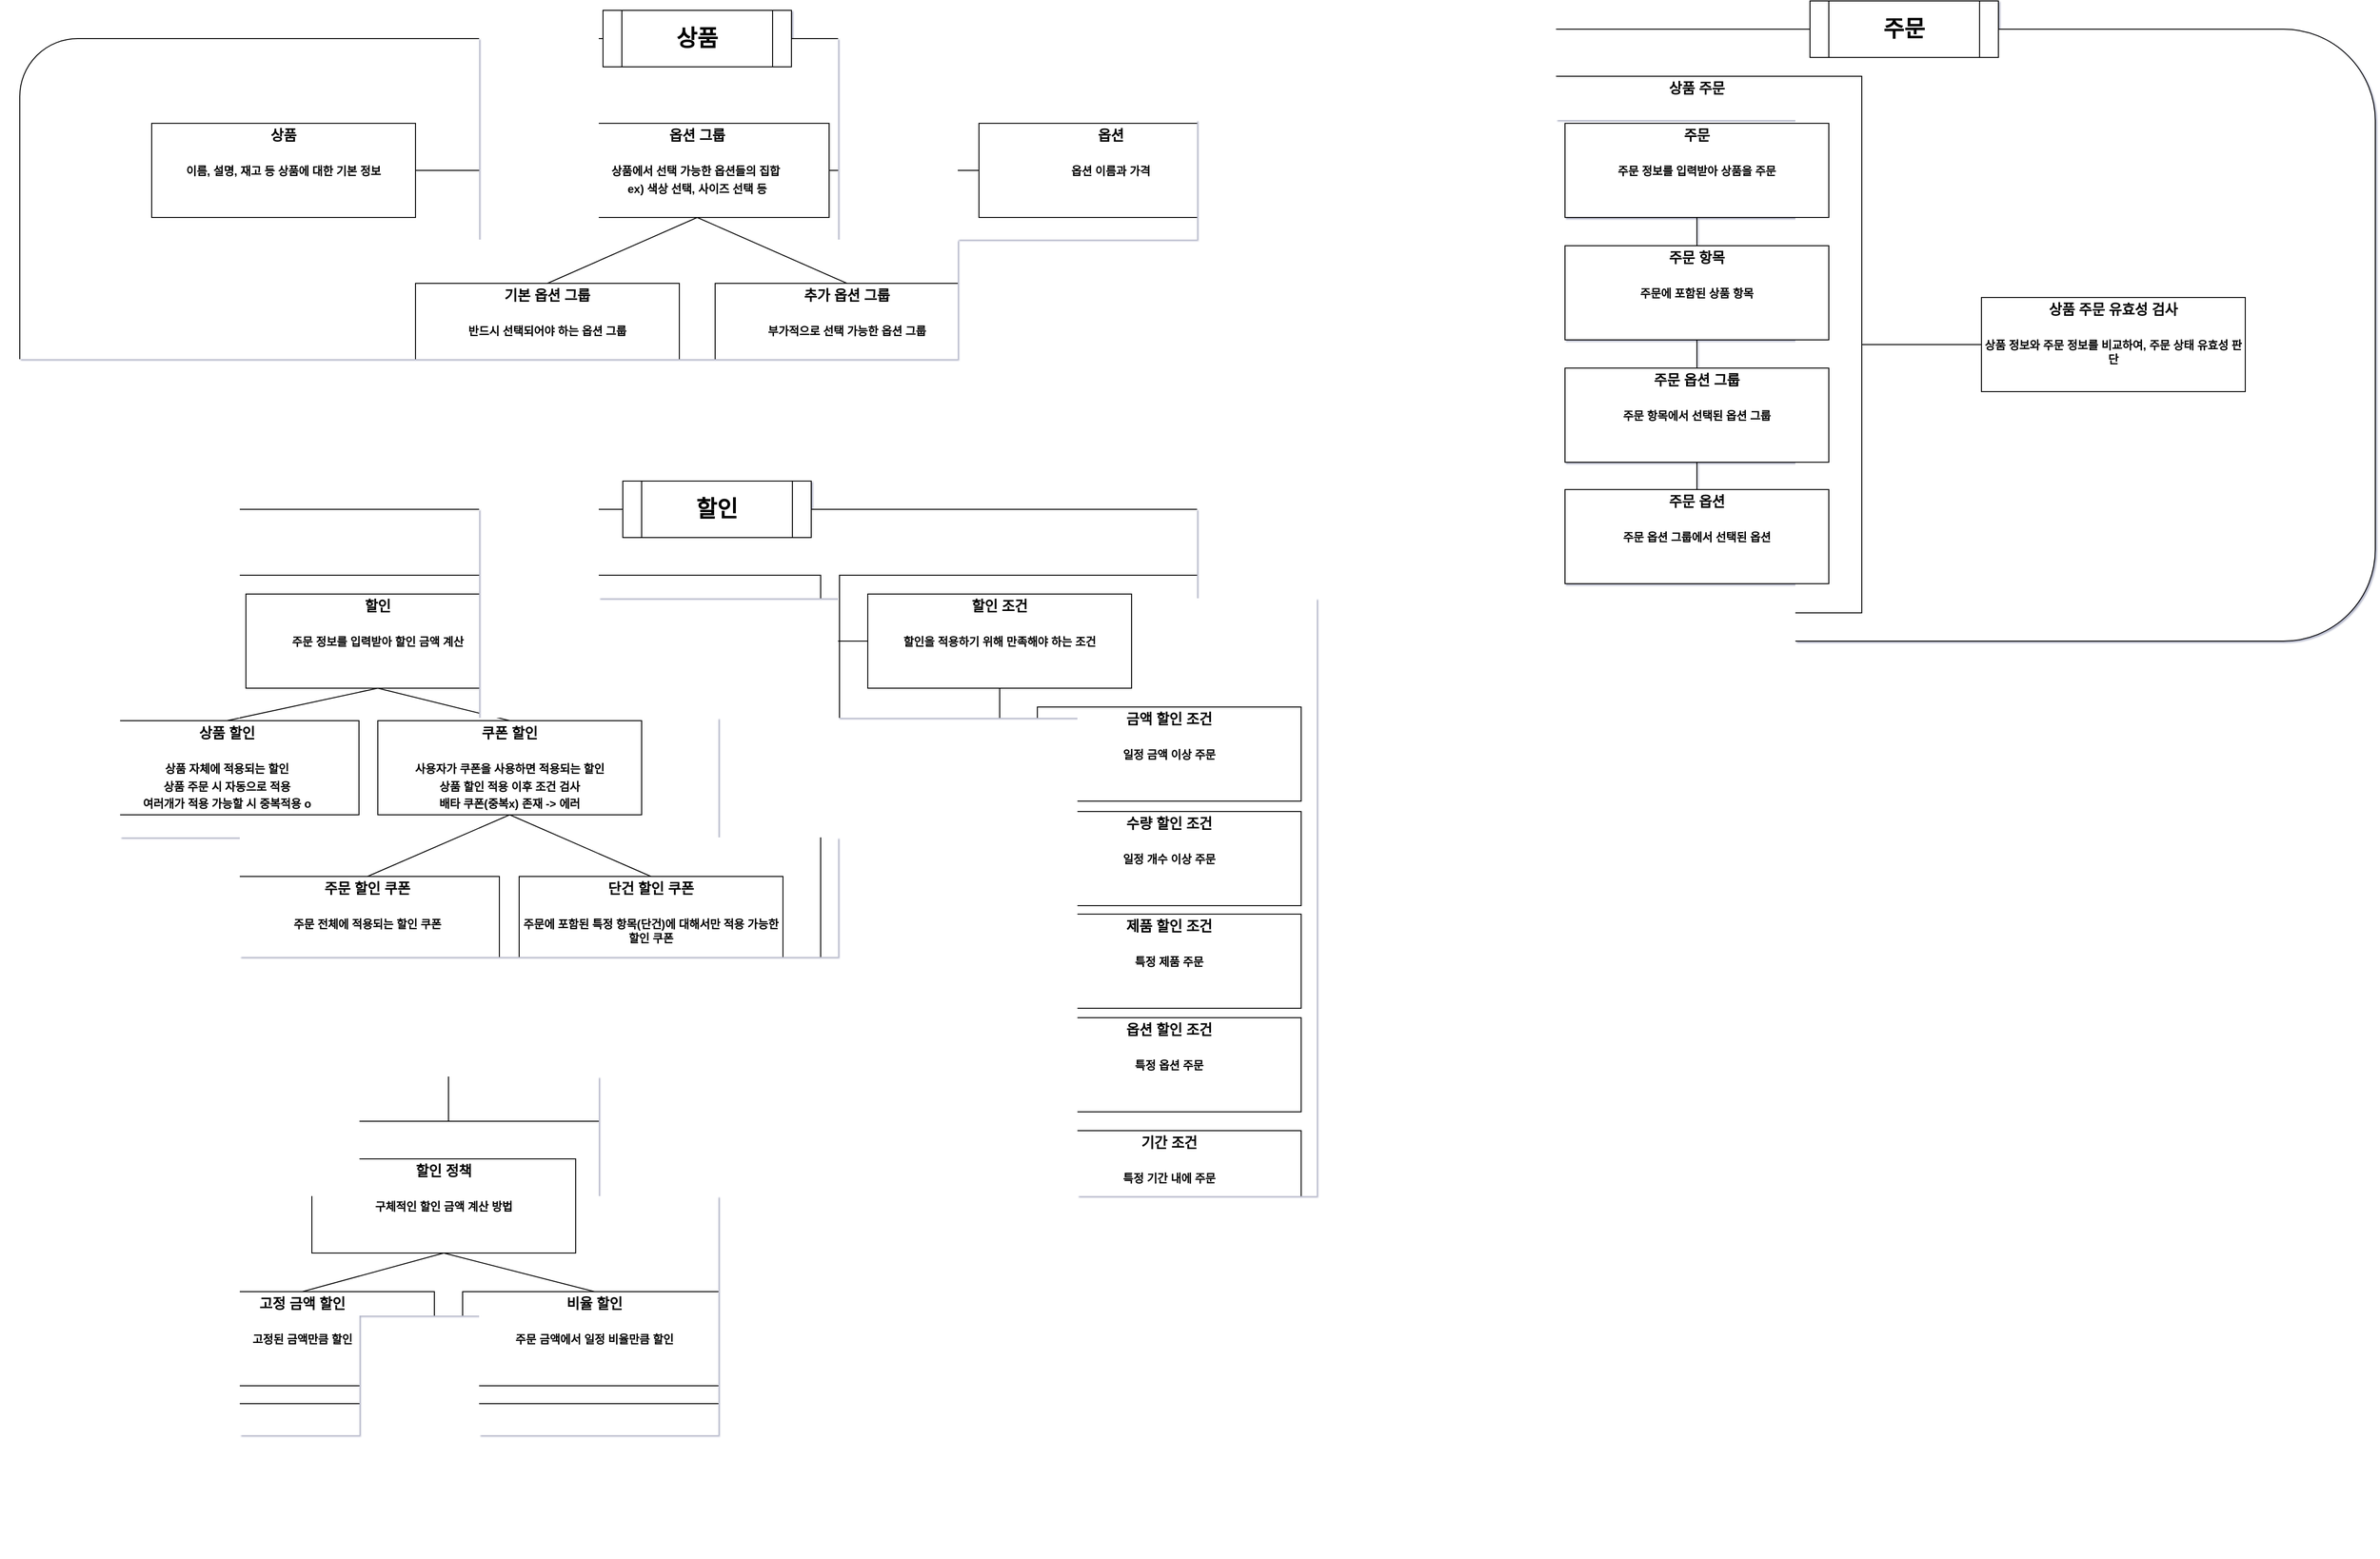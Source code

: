 <mxfile version="23.0.2" type="device" pages="4">
  <diagram id="YEidVeVIUK-Xh-jxdowJ" name="도메인">
    <mxGraphModel dx="2729" dy="2127" grid="1" gridSize="10" guides="1" tooltips="1" connect="1" arrows="1" fold="1" page="0" pageScale="1" pageWidth="827" pageHeight="1169" background="none" math="0" shadow="1">
      <root>
        <mxCell id="0" />
        <mxCell id="1" parent="0" />
        <mxCell id="q4-90EvlV20A-N4ZUiNs-22" value="" style="group" parent="1" vertex="1" connectable="0">
          <mxGeometry x="620" y="340" width="1440" height="440" as="geometry" />
        </mxCell>
        <mxCell id="q4-90EvlV20A-N4ZUiNs-23" value="" style="rounded=1;whiteSpace=wrap;html=1;" parent="q4-90EvlV20A-N4ZUiNs-22" vertex="1">
          <mxGeometry y="30" width="1440" height="410" as="geometry" />
        </mxCell>
        <mxCell id="q4-90EvlV20A-N4ZUiNs-24" value="&lt;font style=&quot;font-size: 24px;&quot;&gt;&lt;b&gt;상품&lt;/b&gt;&lt;/font&gt;" style="shape=process;whiteSpace=wrap;html=1;backgroundOutline=1;" parent="q4-90EvlV20A-N4ZUiNs-22" vertex="1">
          <mxGeometry x="619" width="200" height="60" as="geometry" />
        </mxCell>
        <mxCell id="q4-90EvlV20A-N4ZUiNs-25" value="&lt;p style=&quot;margin:0px;margin-top:4px;text-align:center;&quot;&gt;&lt;span style=&quot;font-size: 15px;&quot;&gt;&lt;b&gt;상품&lt;/b&gt;&lt;/span&gt;&lt;/p&gt;&lt;p style=&quot;margin:0px;margin-top:4px;text-align:center;&quot;&gt;&lt;b style=&quot;&quot;&gt;&lt;br&gt;&lt;/b&gt;&lt;/p&gt;&lt;p style=&quot;margin:0px;margin-top:4px;text-align:center;&quot;&gt;&lt;b&gt;이름, 설명, 재고 등 상품에 대한 기본 정보&lt;/b&gt;&lt;/p&gt;" style="verticalAlign=top;align=left;overflow=fill;fontSize=12;fontFamily=Helvetica;html=1;whiteSpace=wrap;fontStyle=0;strokeColor=default;" parent="q4-90EvlV20A-N4ZUiNs-22" vertex="1">
          <mxGeometry x="140" y="120" width="280" height="100" as="geometry" />
        </mxCell>
        <mxCell id="9Va_yF1K_zOfPzNyO1Lk-2" style="edgeStyle=none;curved=1;rounded=0;orthogonalLoop=1;jettySize=auto;html=1;exitX=0.5;exitY=1;exitDx=0;exitDy=0;entryX=0.5;entryY=0;entryDx=0;entryDy=0;fontSize=12;startSize=8;endSize=8;endArrow=none;endFill=0;" edge="1" parent="q4-90EvlV20A-N4ZUiNs-22" source="q4-90EvlV20A-N4ZUiNs-26" target="9Va_yF1K_zOfPzNyO1Lk-1">
          <mxGeometry relative="1" as="geometry" />
        </mxCell>
        <mxCell id="q4-90EvlV20A-N4ZUiNs-26" value="&lt;p style=&quot;margin:0px;margin-top:4px;text-align:center;&quot;&gt;&lt;span style=&quot;font-size: 15px;&quot;&gt;&lt;b&gt;옵션 그룹&lt;/b&gt;&lt;/span&gt;&lt;/p&gt;&lt;p style=&quot;margin:0px;margin-top:4px;text-align:center;&quot;&gt;&lt;b&gt;&lt;br&gt;&lt;/b&gt;&lt;/p&gt;&lt;p style=&quot;margin:0px;margin-top:4px;text-align:center;&quot;&gt;&lt;b&gt;상품에서 선택 가능한 옵션들의 집합&amp;nbsp;&lt;/b&gt;&lt;/p&gt;&lt;p style=&quot;margin:0px;margin-top:4px;text-align:center;&quot;&gt;&lt;b&gt;&lt;span style=&quot;background-color: initial;&quot;&gt;ex) 색상 선택, 사이즈 선택 등&lt;/span&gt;&lt;/b&gt;&lt;/p&gt;" style="verticalAlign=top;align=left;overflow=fill;fontSize=12;fontFamily=Helvetica;html=1;whiteSpace=wrap;fontStyle=0;strokeColor=default;" parent="q4-90EvlV20A-N4ZUiNs-22" vertex="1">
          <mxGeometry x="579" y="120" width="280" height="100" as="geometry" />
        </mxCell>
        <mxCell id="q4-90EvlV20A-N4ZUiNs-27" style="edgeStyle=none;curved=1;rounded=0;orthogonalLoop=1;jettySize=auto;html=1;exitX=1;exitY=0.5;exitDx=0;exitDy=0;entryX=0;entryY=0.5;entryDx=0;entryDy=0;fontSize=12;startSize=8;endSize=8;endArrow=none;endFill=0;" parent="q4-90EvlV20A-N4ZUiNs-22" source="q4-90EvlV20A-N4ZUiNs-25" target="q4-90EvlV20A-N4ZUiNs-26" edge="1">
          <mxGeometry relative="1" as="geometry" />
        </mxCell>
        <mxCell id="q4-90EvlV20A-N4ZUiNs-28" value="&lt;p style=&quot;margin:0px;margin-top:4px;text-align:center;&quot;&gt;&lt;span style=&quot;font-size: 15px;&quot;&gt;&lt;b&gt;옵션&lt;/b&gt;&lt;/span&gt;&lt;/p&gt;&lt;p style=&quot;margin:0px;margin-top:4px;text-align:center;&quot;&gt;&lt;b style=&quot;&quot;&gt;&lt;br&gt;&lt;/b&gt;&lt;/p&gt;&lt;p style=&quot;margin:0px;margin-top:4px;text-align:center;&quot;&gt;&lt;b&gt;옵션 이름과 가격&lt;/b&gt;&lt;/p&gt;&lt;p style=&quot;margin:0px;margin-top:4px;text-align:center;&quot;&gt;&lt;br&gt;&lt;/p&gt;" style="verticalAlign=top;align=left;overflow=fill;fontSize=12;fontFamily=Helvetica;html=1;whiteSpace=wrap;fontStyle=0;strokeColor=default;" parent="q4-90EvlV20A-N4ZUiNs-22" vertex="1">
          <mxGeometry x="1018" y="120" width="280" height="100" as="geometry" />
        </mxCell>
        <mxCell id="q4-90EvlV20A-N4ZUiNs-29" style="edgeStyle=none;curved=1;rounded=0;orthogonalLoop=1;jettySize=auto;html=1;exitX=1;exitY=0.5;exitDx=0;exitDy=0;entryX=0;entryY=0.5;entryDx=0;entryDy=0;fontSize=12;startSize=8;endSize=8;endArrow=none;endFill=0;" parent="q4-90EvlV20A-N4ZUiNs-22" source="q4-90EvlV20A-N4ZUiNs-26" target="q4-90EvlV20A-N4ZUiNs-28" edge="1">
          <mxGeometry relative="1" as="geometry" />
        </mxCell>
        <mxCell id="q4-90EvlV20A-N4ZUiNs-30" value="&lt;p style=&quot;margin:0px;margin-top:4px;text-align:center;&quot;&gt;&lt;span style=&quot;font-size: 15px;&quot;&gt;&lt;b&gt;기본 옵션 그룹&lt;/b&gt;&lt;/span&gt;&lt;/p&gt;&lt;p style=&quot;margin:0px;margin-top:4px;text-align:center;&quot;&gt;&lt;b style=&quot;&quot;&gt;&lt;br&gt;&lt;/b&gt;&lt;/p&gt;&lt;p style=&quot;margin:0px;margin-top:4px;text-align:center;&quot;&gt;&lt;b&gt;반드시 선택되어야 하는 옵션 그룹&lt;/b&gt;&lt;/p&gt;&lt;p style=&quot;margin:0px;margin-top:4px;text-align:center;&quot;&gt;&lt;br&gt;&lt;/p&gt;" style="verticalAlign=top;align=left;overflow=fill;fontSize=12;fontFamily=Helvetica;html=1;whiteSpace=wrap;fontStyle=0;strokeColor=default;" parent="q4-90EvlV20A-N4ZUiNs-22" vertex="1">
          <mxGeometry x="420" y="290" width="280" height="100" as="geometry" />
        </mxCell>
        <mxCell id="q4-90EvlV20A-N4ZUiNs-31" style="edgeStyle=none;curved=1;rounded=0;orthogonalLoop=1;jettySize=auto;html=1;exitX=0.5;exitY=1;exitDx=0;exitDy=0;entryX=0.5;entryY=0;entryDx=0;entryDy=0;fontSize=12;startSize=8;endSize=8;endArrow=none;endFill=0;" parent="q4-90EvlV20A-N4ZUiNs-22" source="q4-90EvlV20A-N4ZUiNs-26" target="q4-90EvlV20A-N4ZUiNs-30" edge="1">
          <mxGeometry relative="1" as="geometry" />
        </mxCell>
        <mxCell id="9Va_yF1K_zOfPzNyO1Lk-1" value="&lt;p style=&quot;margin:0px;margin-top:4px;text-align:center;&quot;&gt;&lt;span style=&quot;font-size: 15px;&quot;&gt;&lt;b&gt;추가 옵션 그룹&lt;/b&gt;&lt;/span&gt;&lt;/p&gt;&lt;p style=&quot;margin:0px;margin-top:4px;text-align:center;&quot;&gt;&lt;b style=&quot;&quot;&gt;&lt;br&gt;&lt;/b&gt;&lt;/p&gt;&lt;p style=&quot;margin:0px;margin-top:4px;text-align:center;&quot;&gt;&lt;b&gt;부가적으로 선택 가능한 옵션 그룹&lt;/b&gt;&lt;/p&gt;&lt;p style=&quot;margin:0px;margin-top:4px;text-align:center;&quot;&gt;&lt;br&gt;&lt;/p&gt;" style="verticalAlign=top;align=left;overflow=fill;fontSize=12;fontFamily=Helvetica;html=1;whiteSpace=wrap;fontStyle=0;strokeColor=default;" vertex="1" parent="q4-90EvlV20A-N4ZUiNs-22">
          <mxGeometry x="738" y="290" width="280" height="100" as="geometry" />
        </mxCell>
        <mxCell id="-IVWovMk61Mpd2Jv-uIO-17" value="" style="group" parent="1" vertex="1" connectable="0">
          <mxGeometry x="2120" y="330" width="1000" height="680" as="geometry" />
        </mxCell>
        <mxCell id="q4-90EvlV20A-N4ZUiNs-11" value="" style="rounded=1;whiteSpace=wrap;html=1;" parent="-IVWovMk61Mpd2Jv-uIO-17" vertex="1">
          <mxGeometry y="30" width="1000" height="650" as="geometry" />
        </mxCell>
        <mxCell id="q4-90EvlV20A-N4ZUiNs-15" value="&lt;p style=&quot;margin:0px;margin-top:4px;text-align:center;&quot;&gt;&lt;span style=&quot;font-size: 15px;&quot;&gt;&lt;b&gt;상품 주문&lt;/b&gt;&lt;/span&gt;&lt;/p&gt;&lt;p style=&quot;margin:0px;margin-top:4px;text-align:center;&quot;&gt;&lt;br&gt;&lt;/p&gt;" style="verticalAlign=top;align=left;overflow=fill;fontSize=12;fontFamily=Helvetica;html=1;whiteSpace=wrap;fontStyle=0;strokeColor=default;fillColor=none;" parent="-IVWovMk61Mpd2Jv-uIO-17" vertex="1">
          <mxGeometry x="105" y="80" width="350" height="570" as="geometry" />
        </mxCell>
        <mxCell id="q4-90EvlV20A-N4ZUiNs-12" value="&lt;font style=&quot;font-size: 24px;&quot;&gt;&lt;b&gt;주문&lt;/b&gt;&lt;/font&gt;" style="shape=process;whiteSpace=wrap;html=1;backgroundOutline=1;" parent="-IVWovMk61Mpd2Jv-uIO-17" vertex="1">
          <mxGeometry x="400" width="200" height="60" as="geometry" />
        </mxCell>
        <mxCell id="q4-90EvlV20A-N4ZUiNs-14" style="edgeStyle=none;curved=1;rounded=0;orthogonalLoop=1;jettySize=auto;html=1;exitX=1;exitY=0.5;exitDx=0;exitDy=0;entryX=0;entryY=0.5;entryDx=0;entryDy=0;fontSize=12;startSize=8;endSize=8;endArrow=none;endFill=0;" parent="-IVWovMk61Mpd2Jv-uIO-17" source="q4-90EvlV20A-N4ZUiNs-15" target="q4-90EvlV20A-N4ZUiNs-17" edge="1">
          <mxGeometry relative="1" as="geometry" />
        </mxCell>
        <mxCell id="q4-90EvlV20A-N4ZUiNs-16" value="&lt;p style=&quot;margin:0px;margin-top:4px;text-align:center;&quot;&gt;&lt;span style=&quot;font-size: 15px;&quot;&gt;&lt;b&gt;주문&lt;/b&gt;&lt;/span&gt;&lt;/p&gt;&lt;p style=&quot;margin:0px;margin-top:4px;text-align:center;&quot;&gt;&lt;b style=&quot;&quot;&gt;&lt;br&gt;&lt;/b&gt;&lt;/p&gt;&lt;p style=&quot;margin:0px;margin-top:4px;text-align:center;&quot;&gt;&lt;b&gt;주문 정보를 입력받아 상품을 주문&lt;/b&gt;&lt;/p&gt;&lt;p style=&quot;margin:0px;margin-top:4px;text-align:center;&quot;&gt;&lt;br&gt;&lt;/p&gt;" style="verticalAlign=top;align=left;overflow=fill;fontSize=12;fontFamily=Helvetica;html=1;whiteSpace=wrap;fontStyle=0;strokeColor=default;" parent="-IVWovMk61Mpd2Jv-uIO-17" vertex="1">
          <mxGeometry x="140" y="130" width="280" height="100" as="geometry" />
        </mxCell>
        <mxCell id="q4-90EvlV20A-N4ZUiNs-17" value="&lt;p style=&quot;margin:0px;margin-top:4px;text-align:center;&quot;&gt;&lt;span style=&quot;font-size: 15px;&quot;&gt;&lt;b&gt;상품 주문 유효성 검사&lt;/b&gt;&lt;/span&gt;&lt;/p&gt;&lt;p style=&quot;margin:0px;margin-top:4px;text-align:center;&quot;&gt;&lt;b&gt;&lt;br&gt;&lt;/b&gt;&lt;/p&gt;&lt;p style=&quot;margin:0px;margin-top:4px;text-align:center;&quot;&gt;&lt;b&gt;상품 정보와 주문 정보를 비교하여, 주문 상태 유효성 판단&lt;/b&gt;&lt;/p&gt;" style="verticalAlign=top;align=left;overflow=fill;fontSize=12;fontFamily=Helvetica;html=1;whiteSpace=wrap;fontStyle=0;strokeColor=default;" parent="-IVWovMk61Mpd2Jv-uIO-17" vertex="1">
          <mxGeometry x="582" y="315" width="280" height="100" as="geometry" />
        </mxCell>
        <mxCell id="q4-90EvlV20A-N4ZUiNs-19" value="&lt;p style=&quot;margin:0px;margin-top:4px;text-align:center;&quot;&gt;&lt;span style=&quot;font-size: 15px;&quot;&gt;&lt;b&gt;주문 항목&lt;/b&gt;&lt;/span&gt;&lt;/p&gt;&lt;p style=&quot;margin:0px;margin-top:4px;text-align:center;&quot;&gt;&lt;b style=&quot;&quot;&gt;&lt;br&gt;&lt;/b&gt;&lt;/p&gt;&lt;p style=&quot;margin:0px;margin-top:4px;text-align:center;&quot;&gt;&lt;b&gt;주문에 포함된 상품 항목&lt;/b&gt;&lt;/p&gt;&lt;p style=&quot;margin:0px;margin-top:4px;text-align:center;&quot;&gt;&lt;br&gt;&lt;/p&gt;" style="verticalAlign=top;align=left;overflow=fill;fontSize=12;fontFamily=Helvetica;html=1;whiteSpace=wrap;fontStyle=0;strokeColor=default;" parent="-IVWovMk61Mpd2Jv-uIO-17" vertex="1">
          <mxGeometry x="140" y="260" width="280" height="100" as="geometry" />
        </mxCell>
        <mxCell id="q4-90EvlV20A-N4ZUiNs-13" style="edgeStyle=none;curved=1;rounded=0;orthogonalLoop=1;jettySize=auto;html=1;exitX=0.5;exitY=1;exitDx=0;exitDy=0;entryX=0.5;entryY=0;entryDx=0;entryDy=0;fontSize=12;startSize=8;endSize=8;endArrow=none;endFill=0;" parent="-IVWovMk61Mpd2Jv-uIO-17" source="q4-90EvlV20A-N4ZUiNs-16" target="q4-90EvlV20A-N4ZUiNs-19" edge="1">
          <mxGeometry relative="1" as="geometry" />
        </mxCell>
        <mxCell id="q4-90EvlV20A-N4ZUiNs-21" value="&lt;p style=&quot;margin:0px;margin-top:4px;text-align:center;&quot;&gt;&lt;span style=&quot;font-size: 15px;&quot;&gt;&lt;b&gt;주문 옵션 그룹&lt;/b&gt;&lt;/span&gt;&lt;/p&gt;&lt;p style=&quot;margin:0px;margin-top:4px;text-align:center;&quot;&gt;&lt;b style=&quot;&quot;&gt;&lt;br&gt;&lt;/b&gt;&lt;/p&gt;&lt;p style=&quot;margin:0px;margin-top:4px;text-align:center;&quot;&gt;&lt;b&gt;주문 항목에서 선택된 옵션 그룹&lt;/b&gt;&lt;/p&gt;&lt;p style=&quot;margin:0px;margin-top:4px;text-align:center;&quot;&gt;&lt;br&gt;&lt;/p&gt;" style="verticalAlign=top;align=left;overflow=fill;fontSize=12;fontFamily=Helvetica;html=1;whiteSpace=wrap;fontStyle=0;strokeColor=default;" parent="-IVWovMk61Mpd2Jv-uIO-17" vertex="1">
          <mxGeometry x="140" y="390" width="280" height="100" as="geometry" />
        </mxCell>
        <mxCell id="q4-90EvlV20A-N4ZUiNs-18" style="edgeStyle=none;curved=1;rounded=0;orthogonalLoop=1;jettySize=auto;html=1;exitX=0.5;exitY=1;exitDx=0;exitDy=0;entryX=0.5;entryY=0;entryDx=0;entryDy=0;fontSize=12;startSize=8;endSize=8;endArrow=none;endFill=0;" parent="-IVWovMk61Mpd2Jv-uIO-17" source="q4-90EvlV20A-N4ZUiNs-19" target="q4-90EvlV20A-N4ZUiNs-21" edge="1">
          <mxGeometry relative="1" as="geometry" />
        </mxCell>
        <mxCell id="q4-90EvlV20A-N4ZUiNs-34" value="&lt;p style=&quot;margin:0px;margin-top:4px;text-align:center;&quot;&gt;&lt;span style=&quot;font-size: 15px;&quot;&gt;&lt;b&gt;주문 옵션&lt;/b&gt;&lt;/span&gt;&lt;/p&gt;&lt;p style=&quot;margin:0px;margin-top:4px;text-align:center;&quot;&gt;&lt;b style=&quot;&quot;&gt;&lt;br&gt;&lt;/b&gt;&lt;/p&gt;&lt;p style=&quot;margin:0px;margin-top:4px;text-align:center;&quot;&gt;&lt;b&gt;주문 옵션 그룹에서 선택된 옵션&lt;/b&gt;&lt;/p&gt;&lt;p style=&quot;margin:0px;margin-top:4px;text-align:center;&quot;&gt;&lt;br&gt;&lt;/p&gt;" style="verticalAlign=top;align=left;overflow=fill;fontSize=12;fontFamily=Helvetica;html=1;whiteSpace=wrap;fontStyle=0;strokeColor=default;" parent="-IVWovMk61Mpd2Jv-uIO-17" vertex="1">
          <mxGeometry x="140" y="519" width="280" height="100" as="geometry" />
        </mxCell>
        <mxCell id="q4-90EvlV20A-N4ZUiNs-20" style="edgeStyle=none;curved=1;rounded=0;orthogonalLoop=1;jettySize=auto;html=1;exitX=0.5;exitY=1;exitDx=0;exitDy=0;fontSize=12;startSize=8;endSize=8;endArrow=none;endFill=0;" parent="-IVWovMk61Mpd2Jv-uIO-17" source="q4-90EvlV20A-N4ZUiNs-21" target="q4-90EvlV20A-N4ZUiNs-34" edge="1">
          <mxGeometry relative="1" as="geometry" />
        </mxCell>
        <mxCell id="-IVWovMk61Mpd2Jv-uIO-101" value="" style="group" parent="1" vertex="1" connectable="0">
          <mxGeometry x="650" y="840" width="1420" height="1140" as="geometry" />
        </mxCell>
        <mxCell id="q4-90EvlV20A-N4ZUiNs-2" value="" style="rounded=1;whiteSpace=wrap;html=1;" parent="-IVWovMk61Mpd2Jv-uIO-101" vertex="1">
          <mxGeometry x="-50" y="30" width="1470" height="1110" as="geometry" />
        </mxCell>
        <mxCell id="q4-90EvlV20A-N4ZUiNs-8" value="&lt;font style=&quot;font-size: 24px;&quot;&gt;&lt;b&gt;할인&lt;/b&gt;&lt;/font&gt;" style="shape=process;whiteSpace=wrap;html=1;backgroundOutline=1;" parent="-IVWovMk61Mpd2Jv-uIO-101" vertex="1">
          <mxGeometry x="610" width="200" height="60" as="geometry" />
        </mxCell>
        <mxCell id="-IVWovMk61Mpd2Jv-uIO-96" value="" style="group" parent="-IVWovMk61Mpd2Jv-uIO-101" vertex="1" connectable="0">
          <mxGeometry x="30" y="100" width="790" height="470" as="geometry" />
        </mxCell>
        <mxCell id="-IVWovMk61Mpd2Jv-uIO-80" value="" style="whiteSpace=wrap;html=1;fontSize=16;fillColor=none;container=1;" parent="-IVWovMk61Mpd2Jv-uIO-96" vertex="1">
          <mxGeometry width="790" height="470" as="geometry" />
        </mxCell>
        <mxCell id="9Va_yF1K_zOfPzNyO1Lk-16" value="&lt;p style=&quot;margin:0px;margin-top:4px;text-align:center;&quot;&gt;&lt;font style=&quot;font-size: 15px;&quot;&gt;&lt;b&gt;주문 할인 쿠폰&lt;/b&gt;&lt;/font&gt;&lt;/p&gt;&lt;p style=&quot;margin:0px;margin-top:4px;text-align:center;&quot;&gt;&lt;b&gt;&lt;br&gt;&lt;/b&gt;&lt;/p&gt;&lt;p style=&quot;margin:0px;margin-top:4px;text-align:center;&quot;&gt;&lt;b&gt;주문 전체에 적용되는 할인 쿠폰&lt;/b&gt;&lt;/p&gt;" style="verticalAlign=top;align=left;overflow=fill;fontSize=12;fontFamily=Helvetica;html=1;whiteSpace=wrap;fontStyle=0;strokeColor=default;" vertex="1" parent="-IVWovMk61Mpd2Jv-uIO-80">
          <mxGeometry x="169" y="320" width="280" height="100" as="geometry" />
        </mxCell>
        <mxCell id="9Va_yF1K_zOfPzNyO1Lk-18" style="edgeStyle=none;curved=1;rounded=0;orthogonalLoop=1;jettySize=auto;html=1;exitX=0.5;exitY=1;exitDx=0;exitDy=0;entryX=0.5;entryY=0;entryDx=0;entryDy=0;fontSize=12;startSize=8;endSize=8;endArrow=none;endFill=0;" edge="1" parent="-IVWovMk61Mpd2Jv-uIO-96" source="q4-90EvlV20A-N4ZUiNs-7" target="9Va_yF1K_zOfPzNyO1Lk-16">
          <mxGeometry relative="1" as="geometry" />
        </mxCell>
        <mxCell id="9Va_yF1K_zOfPzNyO1Lk-19" style="edgeStyle=none;curved=1;rounded=0;orthogonalLoop=1;jettySize=auto;html=1;exitX=0.5;exitY=1;exitDx=0;exitDy=0;entryX=0.5;entryY=0;entryDx=0;entryDy=0;fontSize=12;startSize=8;endSize=8;endArrow=none;endFill=0;" edge="1" parent="-IVWovMk61Mpd2Jv-uIO-96" source="q4-90EvlV20A-N4ZUiNs-7" target="9Va_yF1K_zOfPzNyO1Lk-17">
          <mxGeometry relative="1" as="geometry" />
        </mxCell>
        <mxCell id="q4-90EvlV20A-N4ZUiNs-7" value="&lt;p style=&quot;margin:0px;margin-top:4px;text-align:center;&quot;&gt;&lt;b style=&quot;&quot;&gt;&lt;font style=&quot;font-size: 15px;&quot;&gt;쿠폰&amp;nbsp;&lt;/font&gt;&lt;span style=&quot;font-size: 15px;&quot;&gt;할인&lt;/span&gt;&lt;/b&gt;&lt;/p&gt;&lt;p style=&quot;margin:0px;margin-top:4px;text-align:center;&quot;&gt;&lt;b style=&quot;&quot;&gt;&lt;br&gt;&lt;/b&gt;&lt;/p&gt;&lt;p style=&quot;margin:0px;margin-top:4px;text-align:center;&quot;&gt;&lt;b&gt;사용자가 쿠폰을 사용하면 적용되는 할인&lt;/b&gt;&lt;/p&gt;&lt;p style=&quot;margin:0px;margin-top:4px;text-align:center;&quot;&gt;&lt;b&gt;상품 할인 적용 이후 조건 검사&lt;/b&gt;&lt;/p&gt;&lt;p style=&quot;margin:0px;margin-top:4px;text-align:center;&quot;&gt;&lt;b&gt;배타 쿠폰(중복x) 존재 -&amp;gt; 에러&lt;/b&gt;&lt;/p&gt;" style="verticalAlign=top;align=left;overflow=fill;fontSize=12;fontFamily=Helvetica;html=1;whiteSpace=wrap;fontStyle=0;strokeColor=default;" parent="-IVWovMk61Mpd2Jv-uIO-96" vertex="1">
          <mxGeometry x="320" y="154.5" width="280" height="100" as="geometry" />
        </mxCell>
        <mxCell id="-IVWovMk61Mpd2Jv-uIO-19" value="&lt;p style=&quot;border-color: var(--border-color); margin: 4px 0px 0px; text-align: center;&quot;&gt;&lt;font style=&quot;border-color: var(--border-color); font-size: 15px;&quot;&gt;&lt;b style=&quot;border-color: var(--border-color);&quot;&gt;상품 할인&lt;/b&gt;&lt;/font&gt;&lt;/p&gt;&lt;p style=&quot;border-color: var(--border-color); margin: 4px 0px 0px; text-align: center;&quot;&gt;&lt;b style=&quot;border-color: var(--border-color);&quot;&gt;&lt;br style=&quot;border-color: var(--border-color);&quot;&gt;&lt;/b&gt;&lt;/p&gt;&lt;p style=&quot;border-color: var(--border-color); margin: 4px 0px 0px; text-align: center;&quot;&gt;&lt;b style=&quot;border-color: var(--border-color);&quot;&gt;상품 자체에 적용되는 할인&lt;/b&gt;&lt;/p&gt;&lt;p style=&quot;border-color: var(--border-color); margin: 4px 0px 0px; text-align: center;&quot;&gt;&lt;b style=&quot;border-color: var(--border-color);&quot;&gt;상품 주문 시 자동으로 적용&lt;/b&gt;&lt;/p&gt;&lt;p style=&quot;border-color: var(--border-color); margin: 4px 0px 0px; text-align: center;&quot;&gt;&lt;b style=&quot;border-color: var(--border-color);&quot;&gt;여러개가 적용 가능할 시 중복적용 o&lt;br&gt;&lt;/b&gt;&lt;/p&gt;" style="verticalAlign=top;align=left;overflow=fill;fontSize=12;fontFamily=Helvetica;html=1;whiteSpace=wrap;fontStyle=0;strokeColor=default;" parent="-IVWovMk61Mpd2Jv-uIO-96" vertex="1">
          <mxGeometry x="20" y="154.5" width="280" height="100" as="geometry" />
        </mxCell>
        <mxCell id="-IVWovMk61Mpd2Jv-uIO-20" value="&lt;p style=&quot;border-color: var(--border-color); margin: 4px 0px 0px; text-align: center;&quot;&gt;&lt;font style=&quot;border-color: var(--border-color); font-size: 15px;&quot;&gt;&lt;b style=&quot;border-color: var(--border-color);&quot;&gt;할인&lt;/b&gt;&lt;/font&gt;&lt;/p&gt;&lt;p style=&quot;border-color: var(--border-color); margin: 4px 0px 0px; text-align: center;&quot;&gt;&lt;br&gt;&lt;/p&gt;&lt;p style=&quot;border-color: var(--border-color); margin: 4px 0px 0px; text-align: center;&quot;&gt;&lt;b&gt;주문 정보를 입력받아 할인 금액 계산&lt;/b&gt;&lt;/p&gt;" style="verticalAlign=top;align=left;overflow=fill;fontSize=12;fontFamily=Helvetica;html=1;whiteSpace=wrap;fontStyle=0;strokeColor=default;" parent="-IVWovMk61Mpd2Jv-uIO-96" vertex="1">
          <mxGeometry x="180" y="20" width="280" height="100" as="geometry" />
        </mxCell>
        <mxCell id="-IVWovMk61Mpd2Jv-uIO-21" style="edgeStyle=none;curved=1;rounded=0;orthogonalLoop=1;jettySize=auto;html=1;exitX=0.5;exitY=1;exitDx=0;exitDy=0;entryX=0.5;entryY=0;entryDx=0;entryDy=0;fontSize=12;startSize=8;endSize=8;endArrow=none;endFill=0;" parent="-IVWovMk61Mpd2Jv-uIO-96" source="-IVWovMk61Mpd2Jv-uIO-20" target="-IVWovMk61Mpd2Jv-uIO-19" edge="1">
          <mxGeometry relative="1" as="geometry" />
        </mxCell>
        <mxCell id="-IVWovMk61Mpd2Jv-uIO-22" style="edgeStyle=none;curved=1;rounded=0;orthogonalLoop=1;jettySize=auto;html=1;exitX=0.5;exitY=1;exitDx=0;exitDy=0;entryX=0.5;entryY=0;entryDx=0;entryDy=0;fontSize=12;startSize=8;endSize=8;endArrow=none;endFill=0;" parent="-IVWovMk61Mpd2Jv-uIO-96" source="-IVWovMk61Mpd2Jv-uIO-20" target="q4-90EvlV20A-N4ZUiNs-7" edge="1">
          <mxGeometry relative="1" as="geometry" />
        </mxCell>
        <mxCell id="9Va_yF1K_zOfPzNyO1Lk-17" value="&lt;p style=&quot;margin:0px;margin-top:4px;text-align:center;&quot;&gt;&lt;font style=&quot;font-size: 15px;&quot;&gt;&lt;b&gt;단건 할인 쿠폰&lt;/b&gt;&lt;/font&gt;&lt;/p&gt;&lt;p style=&quot;margin:0px;margin-top:4px;text-align:center;&quot;&gt;&lt;b&gt;&lt;br&gt;&lt;/b&gt;&lt;/p&gt;&lt;p style=&quot;margin:0px;margin-top:4px;text-align:center;&quot;&gt;&lt;b&gt;주문에 포함된 특정 항목(단건)에 대해서만 적용 가능한 할인 쿠폰&lt;/b&gt;&lt;/p&gt;" style="verticalAlign=top;align=left;overflow=fill;fontSize=12;fontFamily=Helvetica;html=1;whiteSpace=wrap;fontStyle=0;strokeColor=default;" vertex="1" parent="-IVWovMk61Mpd2Jv-uIO-96">
          <mxGeometry x="470" y="320" width="280" height="100" as="geometry" />
        </mxCell>
        <mxCell id="-IVWovMk61Mpd2Jv-uIO-94" style="edgeStyle=none;curved=1;rounded=0;orthogonalLoop=1;jettySize=auto;html=1;exitX=0.5;exitY=1;exitDx=0;exitDy=0;entryX=0.5;entryY=0;entryDx=0;entryDy=0;fontSize=12;startSize=8;endSize=8;endArrow=none;endFill=0;" parent="-IVWovMk61Mpd2Jv-uIO-101" source="-IVWovMk61Mpd2Jv-uIO-80" target="-IVWovMk61Mpd2Jv-uIO-85" edge="1">
          <mxGeometry relative="1" as="geometry" />
        </mxCell>
        <mxCell id="-IVWovMk61Mpd2Jv-uIO-99" value="" style="group" parent="-IVWovMk61Mpd2Jv-uIO-101" vertex="1" connectable="0">
          <mxGeometry x="840" y="100" width="520" height="710" as="geometry" />
        </mxCell>
        <mxCell id="-IVWovMk61Mpd2Jv-uIO-93" value="" style="whiteSpace=wrap;html=1;fontSize=16;fillColor=none;" parent="-IVWovMk61Mpd2Jv-uIO-99" vertex="1">
          <mxGeometry width="520" height="710" as="geometry" />
        </mxCell>
        <mxCell id="-IVWovMk61Mpd2Jv-uIO-5" value="&lt;p style=&quot;margin:0px;margin-top:4px;text-align:center;&quot;&gt;&lt;font style=&quot;font-size: 15px;&quot;&gt;&lt;b&gt;할인 조건&lt;/b&gt;&lt;/font&gt;&lt;/p&gt;&lt;p style=&quot;margin:0px;margin-top:4px;text-align:center;&quot;&gt;&lt;b&gt;&lt;br&gt;&lt;/b&gt;&lt;/p&gt;&lt;p style=&quot;margin:0px;margin-top:4px;text-align:center;&quot;&gt;&lt;b&gt;할인을 적용하기 위해 만족해야 하는 조건&lt;/b&gt;&lt;/p&gt;" style="verticalAlign=top;align=left;overflow=fill;fontSize=12;fontFamily=Helvetica;html=1;whiteSpace=wrap;fontStyle=0;strokeColor=default;" parent="-IVWovMk61Mpd2Jv-uIO-99" vertex="1">
          <mxGeometry x="30" y="20" width="280" height="100" as="geometry" />
        </mxCell>
        <mxCell id="-IVWovMk61Mpd2Jv-uIO-64" value="&lt;p style=&quot;margin:0px;margin-top:4px;text-align:center;&quot;&gt;&lt;font style=&quot;font-size: 15px;&quot;&gt;&lt;b&gt;금액 할인 조건&lt;/b&gt;&lt;/font&gt;&lt;/p&gt;&lt;p style=&quot;margin:0px;margin-top:4px;text-align:center;&quot;&gt;&lt;b&gt;&lt;br&gt;&lt;/b&gt;&lt;/p&gt;&lt;p style=&quot;margin:0px;margin-top:4px;text-align:center;&quot;&gt;&lt;b&gt;일정 금액 이상 주문&lt;/b&gt;&lt;/p&gt;" style="verticalAlign=top;align=left;overflow=fill;fontSize=12;fontFamily=Helvetica;html=1;whiteSpace=wrap;fontStyle=0;strokeColor=default;" parent="-IVWovMk61Mpd2Jv-uIO-99" vertex="1">
          <mxGeometry x="210" y="140" width="280" height="100" as="geometry" />
        </mxCell>
        <mxCell id="-IVWovMk61Mpd2Jv-uIO-70" style="edgeStyle=orthogonalEdgeStyle;rounded=0;orthogonalLoop=1;jettySize=auto;html=1;exitX=0.5;exitY=1;exitDx=0;exitDy=0;entryX=0;entryY=0.5;entryDx=0;entryDy=0;fontSize=12;startSize=8;endSize=8;endArrow=none;endFill=0;" parent="-IVWovMk61Mpd2Jv-uIO-99" source="-IVWovMk61Mpd2Jv-uIO-5" target="-IVWovMk61Mpd2Jv-uIO-64" edge="1">
          <mxGeometry relative="1" as="geometry" />
        </mxCell>
        <mxCell id="-IVWovMk61Mpd2Jv-uIO-71" style="edgeStyle=orthogonalEdgeStyle;rounded=0;orthogonalLoop=1;jettySize=auto;html=1;exitX=0;exitY=0.5;exitDx=0;exitDy=0;fontSize=12;startSize=8;endSize=8;endArrow=none;endFill=0;" parent="-IVWovMk61Mpd2Jv-uIO-99" source="-IVWovMk61Mpd2Jv-uIO-65" edge="1">
          <mxGeometry relative="1" as="geometry">
            <mxPoint x="170" y="190" as="targetPoint" />
          </mxGeometry>
        </mxCell>
        <mxCell id="-IVWovMk61Mpd2Jv-uIO-65" value="&lt;p style=&quot;margin:0px;margin-top:4px;text-align:center;&quot;&gt;&lt;font style=&quot;font-size: 15px;&quot;&gt;&lt;b&gt;수량 할인 조건&lt;/b&gt;&lt;/font&gt;&lt;/p&gt;&lt;p style=&quot;margin:0px;margin-top:4px;text-align:center;&quot;&gt;&lt;b&gt;&lt;br&gt;&lt;/b&gt;&lt;/p&gt;&lt;p style=&quot;margin:0px;margin-top:4px;text-align:center;&quot;&gt;&lt;b&gt;일정 개수 이상 주문&lt;/b&gt;&lt;/p&gt;" style="verticalAlign=top;align=left;overflow=fill;fontSize=12;fontFamily=Helvetica;html=1;whiteSpace=wrap;fontStyle=0;strokeColor=default;" parent="-IVWovMk61Mpd2Jv-uIO-99" vertex="1">
          <mxGeometry x="210" y="251" width="280" height="100" as="geometry" />
        </mxCell>
        <mxCell id="-IVWovMk61Mpd2Jv-uIO-72" style="edgeStyle=orthogonalEdgeStyle;rounded=0;orthogonalLoop=1;jettySize=auto;html=1;exitX=0;exitY=0.5;exitDx=0;exitDy=0;fontSize=12;startSize=8;endSize=8;endArrow=none;endFill=0;" parent="-IVWovMk61Mpd2Jv-uIO-99" source="-IVWovMk61Mpd2Jv-uIO-66" edge="1">
          <mxGeometry relative="1" as="geometry">
            <mxPoint x="170" y="300" as="targetPoint" />
          </mxGeometry>
        </mxCell>
        <mxCell id="-IVWovMk61Mpd2Jv-uIO-66" value="&lt;p style=&quot;margin:0px;margin-top:4px;text-align:center;&quot;&gt;&lt;font style=&quot;font-size: 15px;&quot;&gt;&lt;b&gt;제품 할인 조건&lt;/b&gt;&lt;/font&gt;&lt;/p&gt;&lt;p style=&quot;margin:0px;margin-top:4px;text-align:center;&quot;&gt;&lt;b&gt;&lt;br&gt;&lt;/b&gt;&lt;/p&gt;&lt;p style=&quot;margin:0px;margin-top:4px;text-align:center;&quot;&gt;&lt;b&gt;특정 제품 주문&lt;/b&gt;&lt;/p&gt;" style="verticalAlign=top;align=left;overflow=fill;fontSize=12;fontFamily=Helvetica;html=1;whiteSpace=wrap;fontStyle=0;strokeColor=default;" parent="-IVWovMk61Mpd2Jv-uIO-99" vertex="1">
          <mxGeometry x="210" y="360" width="280" height="100" as="geometry" />
        </mxCell>
        <mxCell id="-IVWovMk61Mpd2Jv-uIO-73" style="edgeStyle=orthogonalEdgeStyle;rounded=0;orthogonalLoop=1;jettySize=auto;html=1;exitX=0;exitY=0.5;exitDx=0;exitDy=0;fontSize=12;startSize=8;endSize=8;endArrow=none;endFill=0;" parent="-IVWovMk61Mpd2Jv-uIO-99" source="-IVWovMk61Mpd2Jv-uIO-67" edge="1">
          <mxGeometry relative="1" as="geometry">
            <mxPoint x="170" y="410" as="targetPoint" />
          </mxGeometry>
        </mxCell>
        <mxCell id="-IVWovMk61Mpd2Jv-uIO-67" value="&lt;p style=&quot;margin:0px;margin-top:4px;text-align:center;&quot;&gt;&lt;font style=&quot;font-size: 15px;&quot;&gt;&lt;b&gt;옵션 할인 조건&lt;/b&gt;&lt;/font&gt;&lt;/p&gt;&lt;p style=&quot;margin:0px;margin-top:4px;text-align:center;&quot;&gt;&lt;b&gt;&lt;br&gt;&lt;/b&gt;&lt;/p&gt;&lt;p style=&quot;margin:0px;margin-top:4px;text-align:center;&quot;&gt;&lt;b&gt;특정 옵션 주문&lt;/b&gt;&lt;/p&gt;" style="verticalAlign=top;align=left;overflow=fill;fontSize=12;fontFamily=Helvetica;html=1;whiteSpace=wrap;fontStyle=0;strokeColor=default;" parent="-IVWovMk61Mpd2Jv-uIO-99" vertex="1">
          <mxGeometry x="210" y="470" width="280" height="100" as="geometry" />
        </mxCell>
        <mxCell id="-IVWovMk61Mpd2Jv-uIO-75" style="edgeStyle=orthogonalEdgeStyle;rounded=0;orthogonalLoop=1;jettySize=auto;html=1;exitX=0;exitY=0.5;exitDx=0;exitDy=0;fontSize=12;startSize=8;endSize=8;endArrow=none;endFill=0;" parent="-IVWovMk61Mpd2Jv-uIO-99" source="-IVWovMk61Mpd2Jv-uIO-74" edge="1">
          <mxGeometry relative="1" as="geometry">
            <mxPoint x="170" y="520" as="targetPoint" />
          </mxGeometry>
        </mxCell>
        <mxCell id="-IVWovMk61Mpd2Jv-uIO-74" value="&lt;p style=&quot;margin:0px;margin-top:4px;text-align:center;&quot;&gt;&lt;font style=&quot;font-size: 15px;&quot;&gt;&lt;b&gt;기간 조건&lt;/b&gt;&lt;/font&gt;&lt;/p&gt;&lt;p style=&quot;margin:0px;margin-top:4px;text-align:center;&quot;&gt;&lt;b&gt;&lt;br&gt;&lt;/b&gt;&lt;/p&gt;&lt;p style=&quot;margin:0px;margin-top:4px;text-align:center;&quot;&gt;&lt;b&gt;특정 기간 내에 주문&lt;/b&gt;&lt;/p&gt;" style="verticalAlign=top;align=left;overflow=fill;fontSize=12;fontFamily=Helvetica;html=1;whiteSpace=wrap;fontStyle=0;strokeColor=default;" parent="-IVWovMk61Mpd2Jv-uIO-99" vertex="1">
          <mxGeometry x="210" y="590" width="280" height="100" as="geometry" />
        </mxCell>
        <mxCell id="-IVWovMk61Mpd2Jv-uIO-100" style="edgeStyle=none;curved=1;rounded=0;orthogonalLoop=1;jettySize=auto;html=1;exitX=1;exitY=0.5;exitDx=0;exitDy=0;entryX=0;entryY=0.5;entryDx=0;entryDy=0;fontSize=12;startSize=8;endSize=8;endArrow=none;endFill=0;" parent="-IVWovMk61Mpd2Jv-uIO-101" source="-IVWovMk61Mpd2Jv-uIO-20" target="-IVWovMk61Mpd2Jv-uIO-5" edge="1">
          <mxGeometry relative="1" as="geometry" />
        </mxCell>
        <mxCell id="9Va_yF1K_zOfPzNyO1Lk-21" value="" style="group" vertex="1" connectable="0" parent="-IVWovMk61Mpd2Jv-uIO-101">
          <mxGeometry x="110" y="680" width="630" height="300" as="geometry" />
        </mxCell>
        <mxCell id="-IVWovMk61Mpd2Jv-uIO-85" value="" style="whiteSpace=wrap;html=1;fontSize=16;fillColor=none;" parent="9Va_yF1K_zOfPzNyO1Lk-21" vertex="1">
          <mxGeometry width="630" height="300" as="geometry" />
        </mxCell>
        <mxCell id="-IVWovMk61Mpd2Jv-uIO-10" value="&lt;p style=&quot;margin:0px;margin-top:4px;text-align:center;&quot;&gt;&lt;font style=&quot;font-size: 15px;&quot;&gt;&lt;b&gt;할인 정책&lt;/b&gt;&lt;/font&gt;&lt;/p&gt;&lt;p style=&quot;margin:0px;margin-top:4px;text-align:center;&quot;&gt;&lt;b&gt;&lt;br&gt;&lt;/b&gt;&lt;/p&gt;&lt;p style=&quot;margin:0px;margin-top:4px;text-align:center;&quot;&gt;&lt;b&gt;구체적인 할인 금액 계산 방법&lt;/b&gt;&lt;/p&gt;" style="verticalAlign=top;align=left;overflow=fill;fontSize=12;fontFamily=Helvetica;html=1;whiteSpace=wrap;fontStyle=0;strokeColor=default;" parent="9Va_yF1K_zOfPzNyO1Lk-21" vertex="1">
          <mxGeometry x="170" y="40" width="280" height="100" as="geometry" />
        </mxCell>
        <mxCell id="-IVWovMk61Mpd2Jv-uIO-11" value="&lt;p style=&quot;margin:0px;margin-top:4px;text-align:center;&quot;&gt;&lt;font style=&quot;font-size: 15px;&quot;&gt;&lt;b&gt;고정 금액 할인&lt;/b&gt;&lt;/font&gt;&lt;/p&gt;&lt;p style=&quot;margin:0px;margin-top:4px;text-align:center;&quot;&gt;&lt;b&gt;&lt;br&gt;&lt;/b&gt;&lt;/p&gt;&lt;p style=&quot;margin:0px;margin-top:4px;text-align:center;&quot;&gt;&lt;b&gt;고정된 금액만큼 할인&lt;/b&gt;&lt;/p&gt;" style="verticalAlign=top;align=left;overflow=fill;fontSize=12;fontFamily=Helvetica;html=1;whiteSpace=wrap;fontStyle=0;strokeColor=default;" parent="9Va_yF1K_zOfPzNyO1Lk-21" vertex="1">
          <mxGeometry x="20" y="181" width="280" height="100" as="geometry" />
        </mxCell>
        <mxCell id="-IVWovMk61Mpd2Jv-uIO-12" value="&lt;p style=&quot;margin:0px;margin-top:4px;text-align:center;&quot;&gt;&lt;font style=&quot;font-size: 15px;&quot;&gt;&lt;b&gt;비율 할인&lt;/b&gt;&lt;/font&gt;&lt;/p&gt;&lt;p style=&quot;margin:0px;margin-top:4px;text-align:center;&quot;&gt;&lt;b&gt;&lt;br&gt;&lt;/b&gt;&lt;/p&gt;&lt;p style=&quot;margin:0px;margin-top:4px;text-align:center;&quot;&gt;&lt;b&gt;주문 금액에서 일정 비율만큼 할인&lt;/b&gt;&lt;/p&gt;" style="verticalAlign=top;align=left;overflow=fill;fontSize=12;fontFamily=Helvetica;html=1;whiteSpace=wrap;fontStyle=0;strokeColor=default;" parent="9Va_yF1K_zOfPzNyO1Lk-21" vertex="1">
          <mxGeometry x="330" y="181" width="280" height="100" as="geometry" />
        </mxCell>
        <mxCell id="-IVWovMk61Mpd2Jv-uIO-13" style="edgeStyle=none;curved=1;rounded=0;orthogonalLoop=1;jettySize=auto;html=1;exitX=0.5;exitY=1;exitDx=0;exitDy=0;entryX=0.5;entryY=0;entryDx=0;entryDy=0;fontSize=12;startSize=8;endSize=8;endArrow=none;endFill=0;" parent="9Va_yF1K_zOfPzNyO1Lk-21" source="-IVWovMk61Mpd2Jv-uIO-10" target="-IVWovMk61Mpd2Jv-uIO-11" edge="1">
          <mxGeometry relative="1" as="geometry" />
        </mxCell>
        <mxCell id="-IVWovMk61Mpd2Jv-uIO-14" style="edgeStyle=none;curved=1;rounded=0;orthogonalLoop=1;jettySize=auto;html=1;exitX=0.5;exitY=1;exitDx=0;exitDy=0;entryX=0.5;entryY=0;entryDx=0;entryDy=0;fontSize=12;startSize=8;endSize=8;endArrow=none;endFill=0;" parent="9Va_yF1K_zOfPzNyO1Lk-21" source="-IVWovMk61Mpd2Jv-uIO-10" target="-IVWovMk61Mpd2Jv-uIO-12" edge="1">
          <mxGeometry relative="1" as="geometry" />
        </mxCell>
      </root>
    </mxGraphModel>
  </diagram>
  <diagram id="Bc9zyAiKAasJDwqjYIRX" name="유스케이스">
    <mxGraphModel dx="2011" dy="1367" grid="0" gridSize="10" guides="1" tooltips="1" connect="1" arrows="1" fold="1" page="0" pageScale="1" pageWidth="827" pageHeight="1169" math="0" shadow="1">
      <root>
        <mxCell id="0" />
        <mxCell id="1" parent="0" />
        <mxCell id="fkbU2xilPWURddYyVg7L-13" value="" style="rounded=0;whiteSpace=wrap;html=1;fontSize=16;" vertex="1" parent="1">
          <mxGeometry x="120" y="208" width="1230" height="854" as="geometry" />
        </mxCell>
        <mxCell id="fkbU2xilPWURddYyVg7L-7" value="" style="edgeStyle=none;curved=1;rounded=0;orthogonalLoop=1;jettySize=auto;html=1;fontSize=12;startSize=8;endSize=8;endArrow=none;endFill=0;" edge="1" parent="1" source="0ztTdUibscRaPqX3s1Em-16" target="fkbU2xilPWURddYyVg7L-1">
          <mxGeometry relative="1" as="geometry" />
        </mxCell>
        <mxCell id="fkbU2xilPWURddYyVg7L-8" style="edgeStyle=none;curved=1;rounded=0;orthogonalLoop=1;jettySize=auto;html=1;entryX=0;entryY=0.5;entryDx=0;entryDy=0;fontSize=12;startSize=8;endSize=8;endArrow=none;endFill=0;" edge="1" parent="1" source="0ztTdUibscRaPqX3s1Em-16" target="fkbU2xilPWURddYyVg7L-2">
          <mxGeometry relative="1" as="geometry">
            <mxPoint x="-110" y="860" as="sourcePoint" />
          </mxGeometry>
        </mxCell>
        <mxCell id="0ztTdUibscRaPqX3s1Em-16" value="고객" style="shape=umlActor;verticalLabelPosition=bottom;verticalAlign=top;html=1;outlineConnect=0;" parent="1" vertex="1">
          <mxGeometry x="50" y="475" width="30" height="60" as="geometry" />
        </mxCell>
        <mxCell id="fkbU2xilPWURddYyVg7L-4" style="edgeStyle=none;curved=1;rounded=0;orthogonalLoop=1;jettySize=auto;html=1;exitX=1;exitY=0.5;exitDx=0;exitDy=0;entryX=0;entryY=0.5;entryDx=0;entryDy=0;fontSize=12;startSize=8;endSize=8;dashed=1;" edge="1" parent="1" source="fkbU2xilPWURddYyVg7L-2" target="fkbU2xilPWURddYyVg7L-3">
          <mxGeometry relative="1" as="geometry" />
        </mxCell>
        <mxCell id="fkbU2xilPWURddYyVg7L-11" value="&amp;lt;&amp;lt;include&amp;gt;&amp;gt;" style="edgeLabel;html=1;align=center;verticalAlign=middle;resizable=0;points=[];fontSize=16;" vertex="1" connectable="0" parent="fkbU2xilPWURddYyVg7L-4">
          <mxGeometry x="-0.075" y="-1" relative="1" as="geometry">
            <mxPoint x="30" y="4" as="offset" />
          </mxGeometry>
        </mxCell>
        <mxCell id="fkbU2xilPWURddYyVg7L-6" style="edgeStyle=none;curved=1;rounded=0;orthogonalLoop=1;jettySize=auto;html=1;exitX=1;exitY=0.5;exitDx=0;exitDy=0;entryX=0;entryY=0.5;entryDx=0;entryDy=0;fontSize=12;startSize=8;endSize=8;dashed=1;" edge="1" parent="1" source="fkbU2xilPWURddYyVg7L-1" target="fkbU2xilPWURddYyVg7L-5">
          <mxGeometry relative="1" as="geometry" />
        </mxCell>
        <mxCell id="fkbU2xilPWURddYyVg7L-9" value="&amp;lt;&amp;lt;include&amp;gt;&amp;gt;" style="edgeLabel;html=1;align=center;verticalAlign=middle;resizable=0;points=[];fontSize=16;" vertex="1" connectable="0" parent="fkbU2xilPWURddYyVg7L-6">
          <mxGeometry x="0.006" y="-1" relative="1" as="geometry">
            <mxPoint y="-4" as="offset" />
          </mxGeometry>
        </mxCell>
        <mxCell id="fkbU2xilPWURddYyVg7L-1" value="주문" style="ellipse;whiteSpace=wrap;html=1;fontSize=16;" vertex="1" parent="1">
          <mxGeometry x="218" y="332" width="140" height="70" as="geometry" />
        </mxCell>
        <mxCell id="fkbU2xilPWURddYyVg7L-2" value="결제" style="ellipse;whiteSpace=wrap;html=1;fontSize=16;" vertex="1" parent="1">
          <mxGeometry x="212" y="523" width="140" height="70" as="geometry" />
        </mxCell>
        <mxCell id="fkbU2xilPWURddYyVg7L-3" value="할인" style="ellipse;whiteSpace=wrap;html=1;fontSize=16;" vertex="1" parent="1">
          <mxGeometry x="626" y="589" width="140" height="70" as="geometry" />
        </mxCell>
        <mxCell id="fkbU2xilPWURddYyVg7L-5" value="주문 확인" style="ellipse;whiteSpace=wrap;html=1;fontSize=16;" vertex="1" parent="1">
          <mxGeometry x="626" y="326" width="140" height="70" as="geometry" />
        </mxCell>
        <mxCell id="fkbU2xilPWURddYyVg7L-14" value="&lt;b&gt;&lt;font style=&quot;font-size: 20px;&quot;&gt;Myshop&lt;/font&gt;&lt;/b&gt;" style="text;html=1;strokeColor=none;fillColor=none;align=center;verticalAlign=middle;whiteSpace=wrap;rounded=0;fontSize=16;" vertex="1" parent="1">
          <mxGeometry x="713" y="210" width="60" height="30" as="geometry" />
        </mxCell>
        <mxCell id="gGJcBXiHshYapBcPlNrK-1" value="제품 할인" style="ellipse;whiteSpace=wrap;html=1;fontSize=16;" vertex="1" parent="1">
          <mxGeometry x="909" y="514" width="140" height="70" as="geometry" />
        </mxCell>
        <mxCell id="gGJcBXiHshYapBcPlNrK-2" value="쿠폰 할인" style="ellipse;whiteSpace=wrap;html=1;fontSize=16;" vertex="1" parent="1">
          <mxGeometry x="909" y="639" width="140" height="70" as="geometry" />
        </mxCell>
        <mxCell id="gGJcBXiHshYapBcPlNrK-3" style="edgeStyle=none;curved=1;rounded=0;orthogonalLoop=1;jettySize=auto;html=1;exitX=0.991;exitY=0.322;exitDx=0;exitDy=0;entryX=0;entryY=0.5;entryDx=0;entryDy=0;fontSize=12;startSize=8;endSize=8;dashed=1;startArrow=classic;startFill=1;endArrow=none;endFill=0;exitPerimeter=0;" edge="1" parent="1" source="fkbU2xilPWURddYyVg7L-3" target="gGJcBXiHshYapBcPlNrK-1">
          <mxGeometry relative="1" as="geometry">
            <mxPoint x="350" y="455" as="sourcePoint" />
            <mxPoint x="640" y="535" as="targetPoint" />
          </mxGeometry>
        </mxCell>
        <mxCell id="gGJcBXiHshYapBcPlNrK-4" value="&amp;lt;&amp;lt;extends&amp;gt;&amp;gt;" style="edgeLabel;html=1;align=center;verticalAlign=middle;resizable=0;points=[];fontSize=16;" vertex="1" connectable="0" parent="gGJcBXiHshYapBcPlNrK-3">
          <mxGeometry x="-0.075" y="-1" relative="1" as="geometry">
            <mxPoint x="25" y="-8" as="offset" />
          </mxGeometry>
        </mxCell>
        <mxCell id="gGJcBXiHshYapBcPlNrK-5" style="edgeStyle=none;curved=1;rounded=0;orthogonalLoop=1;jettySize=auto;html=1;exitX=0.991;exitY=0.649;exitDx=0;exitDy=0;entryX=0;entryY=0.5;entryDx=0;entryDy=0;fontSize=12;startSize=8;endSize=8;dashed=1;endArrow=none;endFill=0;startArrow=classic;startFill=1;exitPerimeter=0;" edge="1" parent="1" source="fkbU2xilPWURddYyVg7L-3" target="gGJcBXiHshYapBcPlNrK-2">
          <mxGeometry relative="1" as="geometry">
            <mxPoint x="780" y="535" as="sourcePoint" />
            <mxPoint x="923" y="465" as="targetPoint" />
          </mxGeometry>
        </mxCell>
        <mxCell id="gGJcBXiHshYapBcPlNrK-6" value="&amp;lt;&amp;lt;extends&amp;gt;&amp;gt;" style="edgeLabel;html=1;align=center;verticalAlign=middle;resizable=0;points=[];fontSize=16;" vertex="1" connectable="0" parent="gGJcBXiHshYapBcPlNrK-5">
          <mxGeometry x="-0.075" y="-1" relative="1" as="geometry">
            <mxPoint x="17" y="-2" as="offset" />
          </mxGeometry>
        </mxCell>
        <mxCell id="gGJcBXiHshYapBcPlNrK-7" value="주문 조회" style="ellipse;whiteSpace=wrap;html=1;fontSize=16;" vertex="1" parent="1">
          <mxGeometry x="629" y="450" width="140" height="70" as="geometry" />
        </mxCell>
        <mxCell id="gGJcBXiHshYapBcPlNrK-8" style="edgeStyle=none;curved=1;rounded=0;orthogonalLoop=1;jettySize=auto;html=1;exitX=1;exitY=0.5;exitDx=0;exitDy=0;entryX=0;entryY=0.5;entryDx=0;entryDy=0;fontSize=12;startSize=8;endSize=8;dashed=1;" edge="1" target="gGJcBXiHshYapBcPlNrK-7" parent="1" source="fkbU2xilPWURddYyVg7L-2">
          <mxGeometry relative="1" as="geometry">
            <mxPoint x="350" y="455" as="sourcePoint" />
          </mxGeometry>
        </mxCell>
        <mxCell id="gGJcBXiHshYapBcPlNrK-9" value="&amp;lt;&amp;lt;include&amp;gt;&amp;gt;" style="edgeLabel;html=1;align=center;verticalAlign=middle;resizable=0;points=[];fontSize=16;" vertex="1" connectable="0" parent="gGJcBXiHshYapBcPlNrK-8">
          <mxGeometry x="0.006" y="-1" relative="1" as="geometry">
            <mxPoint x="15" y="-5" as="offset" />
          </mxGeometry>
        </mxCell>
      </root>
    </mxGraphModel>
  </diagram>
  <diagram name="클래스" id="0NAuxaNLoAuZgDav1SPl">
    <mxGraphModel dx="2816" dy="3114" grid="1" gridSize="10" guides="1" tooltips="1" connect="1" arrows="1" fold="1" page="0" pageScale="1" pageWidth="827" pageHeight="1169" math="0" shadow="1">
      <root>
        <mxCell id="0" />
        <mxCell id="1" parent="0" />
        <mxCell id="d0qtmgcVr9YtloZRm5yg-41" value="" style="edgeStyle=none;curved=1;rounded=0;orthogonalLoop=1;jettySize=auto;html=1;fontSize=12;startSize=8;endSize=8;" edge="1" parent="1" source="GSdNc3NH_IZ9b_cdnVpj-43" target="GSdNc3NH_IZ9b_cdnVpj-101">
          <mxGeometry relative="1" as="geometry" />
        </mxCell>
        <mxCell id="GSdNc3NH_IZ9b_cdnVpj-43" value="" style="shape=folder;fontStyle=1;spacingTop=10;tabWidth=110;tabHeight=40;tabPosition=left;html=1;whiteSpace=wrap;fillColor=#D9D9D9;strokeColor=default;" parent="1" vertex="1">
          <mxGeometry x="2120" y="-870" width="1410" height="1250" as="geometry" />
        </mxCell>
        <mxCell id="GSdNc3NH_IZ9b_cdnVpj-7" value="" style="shape=folder;fontStyle=1;spacingTop=10;tabWidth=110;tabHeight=40;tabPosition=left;html=1;whiteSpace=wrap;fillColor=#D9D9D9;strokeColor=default;" parent="1" vertex="1">
          <mxGeometry x="950" y="-770" width="1112" height="540" as="geometry" />
        </mxCell>
        <mxCell id="GSdNc3NH_IZ9b_cdnVpj-8" value="" style="shape=folder;fontStyle=1;spacingTop=10;tabWidth=100;tabHeight=40;tabPosition=left;html=1;whiteSpace=wrap;fillColor=#D9D9D9;strokeColor=default;" parent="1" vertex="1">
          <mxGeometry x="650" y="-20" width="1400" height="400" as="geometry" />
        </mxCell>
        <mxCell id="GSdNc3NH_IZ9b_cdnVpj-93" style="edgeStyle=orthogonalEdgeStyle;rounded=0;orthogonalLoop=1;jettySize=auto;html=1;exitX=1;exitY=0.5;exitDx=0;exitDy=0;entryX=0;entryY=0.5;entryDx=0;entryDy=0;" parent="1" source="GSdNc3NH_IZ9b_cdnVpj-9" target="GSdNc3NH_IZ9b_cdnVpj-111" edge="1">
          <mxGeometry relative="1" as="geometry">
            <mxPoint x="1532" y="-340" as="targetPoint" />
          </mxGeometry>
        </mxCell>
        <mxCell id="GSdNc3NH_IZ9b_cdnVpj-9" value="&lt;p style=&quot;margin:0px;margin-top:4px;text-align:center;&quot;&gt;&lt;b&gt;Product&lt;/b&gt;&lt;/p&gt;&lt;hr size=&quot;1&quot;&gt;&lt;p style=&quot;margin:0px;margin-left:4px;&quot;&gt;- id: Long&lt;/p&gt;&lt;p style=&quot;margin:0px;margin-left:4px;&quot;&gt;- name: String&lt;/p&gt;&lt;p style=&quot;margin:0px;margin-left:4px;&quot;&gt;- descrioption: String&lt;/p&gt;&lt;p style=&quot;margin:0px;margin-left:4px;&quot;&gt;- stock: AtomicInteger&lt;/p&gt;&lt;p style=&quot;margin:0px;margin-left:4px;&quot;&gt;- basicOptionGroupSpecs:&lt;/p&gt;&lt;p style=&quot;margin:0px;margin-left:4px;&quot;&gt;&lt;span style=&quot;&quot;&gt;&lt;span style=&quot;white-space: pre;&quot;&gt;&amp;nbsp;&amp;nbsp;&amp;nbsp;&amp;nbsp;&lt;/span&gt;&lt;/span&gt;List&amp;lt;OptionGroupSpecification&amp;gt;&lt;br&gt;&lt;/p&gt;&lt;p style=&quot;margin:0px;margin-left:4px;&quot;&gt;- optionGroupSpecs: &lt;span style=&quot;&quot;&gt;&lt;span style=&quot;white-space: pre;&quot;&gt;&amp;nbsp;&amp;nbsp;&amp;nbsp;&amp;nbsp;&lt;/span&gt;&lt;/span&gt;List&amp;lt;OptionGrouopSpecification&amp;gt;&lt;/p&gt;&lt;hr size=&quot;1&quot;&gt;&lt;p style=&quot;margin:0px;margin-left:4px;&quot;&gt;+ isSatisfiedBy(LineItem): boolean&lt;br&gt;&lt;/p&gt;&lt;p style=&quot;margin:0px;margin-left:4px;&quot;&gt;+ canReduceStock(int): boolean&lt;/p&gt;&lt;p style=&quot;margin:0px;margin-left:4px;&quot;&gt;+ reduceStock(int): void&lt;/p&gt;" style="verticalAlign=top;align=left;overflow=fill;fontSize=12;fontFamily=Helvetica;html=1;whiteSpace=wrap;strokeColor=default;" parent="1" vertex="1">
          <mxGeometry x="1210.5" y="-595" width="260" height="220" as="geometry" />
        </mxCell>
        <mxCell id="DH-96S0yROm3q8s3UrcZ-104" style="edgeStyle=orthogonalEdgeStyle;rounded=0;orthogonalLoop=1;jettySize=auto;html=1;exitX=0.75;exitY=1;exitDx=0;exitDy=0;entryX=0.5;entryY=1;entryDx=0;entryDy=0;fontSize=12;startSize=8;endSize=8;" parent="1" source="GSdNc3NH_IZ9b_cdnVpj-10" target="DH-96S0yROm3q8s3UrcZ-85" edge="1">
          <mxGeometry relative="1" as="geometry">
            <Array as="points">
              <mxPoint x="1132" y="280" />
              <mxPoint x="2470" y="280" />
            </Array>
          </mxGeometry>
        </mxCell>
        <mxCell id="DH-96S0yROm3q8s3UrcZ-130" value="Create" style="edgeLabel;html=1;align=center;verticalAlign=middle;resizable=0;points=[];fontSize=16;fontStyle=0" parent="DH-96S0yROm3q8s3UrcZ-104" vertex="1" connectable="0">
          <mxGeometry x="0.75" y="5" relative="1" as="geometry">
            <mxPoint x="-1" as="offset" />
          </mxGeometry>
        </mxCell>
        <mxCell id="GSdNc3NH_IZ9b_cdnVpj-10" value="&lt;p style=&quot;margin:0px;margin-top:4px;text-align:center;&quot;&gt;&lt;b&gt;Order&lt;/b&gt;&lt;/p&gt;&lt;hr size=&quot;1&quot;&gt;&lt;p style=&quot;margin:0px;margin-left:4px;&quot;&gt;&lt;span style=&quot;background-color: initial;&quot;&gt;- id: Long&lt;/span&gt;&lt;/p&gt;&lt;p style=&quot;margin:0px;margin-left:4px;&quot;&gt;&lt;span style=&quot;background-color: initial;&quot;&gt;- status: OrderStatus&lt;/span&gt;&lt;br&gt;&lt;/p&gt;&lt;p style=&quot;margin:0px;margin-left:4px;&quot;&gt;- orderLineItems: List&amp;lt;OrderLineItem&amp;gt;&lt;span style=&quot;background-color: initial;&quot;&gt;&lt;br&gt;&lt;/span&gt;&lt;/p&gt;&lt;p style=&quot;margin:0px;margin-left:4px;&quot;&gt;- discountCoupons: &lt;span style=&quot;white-space: pre;&quot;&gt;&#x9;&lt;/span&gt;List&amp;lt;OrderDiscountCoupon&amp;gt;&lt;/p&gt;&lt;hr size=&quot;1&quot;&gt;&lt;p style=&quot;margin:0px;margin-left:4px;&quot;&gt;+ place(): void&lt;br&gt;&lt;/p&gt;&lt;p style=&quot;margin:0px;margin-left:4px;&quot;&gt;# validate(): void&lt;br&gt;&lt;/p&gt;&lt;p style=&quot;margin:0px;margin-left:4px;&quot;&gt;+ payed(): void&lt;/p&gt;&lt;p style=&quot;margin:0px;margin-left:4px;&quot;&gt;+ calculateTotalPrice(): Money&lt;/p&gt;&lt;p style=&quot;margin:0px;margin-left:4px;&quot;&gt;&lt;br&gt;&lt;/p&gt;&lt;p style=&quot;margin:0px;margin-left:4px;&quot;&gt;&lt;br&gt;&lt;/p&gt;" style="verticalAlign=top;align=left;overflow=fill;fontSize=12;fontFamily=Helvetica;html=1;whiteSpace=wrap;strokeColor=default;" parent="1" vertex="1">
          <mxGeometry x="960" y="60" width="230" height="180" as="geometry" />
        </mxCell>
        <mxCell id="GSdNc3NH_IZ9b_cdnVpj-89" style="edgeStyle=orthogonalEdgeStyle;rounded=0;orthogonalLoop=1;jettySize=auto;html=1;exitX=1;exitY=0.5;exitDx=0;exitDy=0;entryX=0;entryY=0.5;entryDx=0;entryDy=0;" parent="1" source="GSdNc3NH_IZ9b_cdnVpj-12" target="GSdNc3NH_IZ9b_cdnVpj-88" edge="1">
          <mxGeometry relative="1" as="geometry" />
        </mxCell>
        <mxCell id="GSdNc3NH_IZ9b_cdnVpj-97" style="edgeStyle=orthogonalEdgeStyle;rounded=0;orthogonalLoop=1;jettySize=auto;html=1;exitX=0.5;exitY=0;exitDx=0;exitDy=0;entryX=0.5;entryY=1;entryDx=0;entryDy=0;" parent="1" source="GSdNc3NH_IZ9b_cdnVpj-12" target="GSdNc3NH_IZ9b_cdnVpj-9" edge="1">
          <mxGeometry relative="1" as="geometry">
            <mxPoint x="1331.5" y="-96.89" as="targetPoint" />
          </mxGeometry>
        </mxCell>
        <mxCell id="DH-96S0yROm3q8s3UrcZ-105" style="rounded=0;orthogonalLoop=1;jettySize=auto;html=1;entryX=0.5;entryY=1;entryDx=0;entryDy=0;fontSize=12;startSize=8;endSize=8;jumpStyle=arc;jumpSize=6;edgeStyle=orthogonalEdgeStyle;exitX=0.5;exitY=1;exitDx=0;exitDy=0;" parent="1" source="GSdNc3NH_IZ9b_cdnVpj-12" target="DH-96S0yROm3q8s3UrcZ-86" edge="1">
          <mxGeometry relative="1" as="geometry">
            <Array as="points">
              <mxPoint x="1340" y="300" />
              <mxPoint x="2750" y="300" />
            </Array>
            <mxPoint x="1770" y="450" as="sourcePoint" />
          </mxGeometry>
        </mxCell>
        <mxCell id="DH-96S0yROm3q8s3UrcZ-129" value="Create" style="edgeLabel;html=1;align=center;verticalAlign=middle;resizable=0;points=[];fontSize=16;fontStyle=0" parent="DH-96S0yROm3q8s3UrcZ-105" vertex="1" connectable="0">
          <mxGeometry x="0.691" y="-1" relative="1" as="geometry">
            <mxPoint x="-1" as="offset" />
          </mxGeometry>
        </mxCell>
        <mxCell id="GSdNc3NH_IZ9b_cdnVpj-12" value="&lt;p style=&quot;margin:0px;margin-top:4px;text-align:center;&quot;&gt;&lt;span&gt;&lt;b&gt;OrderLineItem&lt;/b&gt;&lt;/span&gt;&lt;/p&gt;&lt;hr size=&quot;1&quot;&gt;&lt;p style=&quot;margin:0px;margin-left:4px;&quot;&gt;- id: Long&lt;/p&gt;&lt;p style=&quot;margin:0px;margin-left:4px;&quot;&gt;- product: Product&lt;/p&gt;&lt;p style=&quot;margin:0px;margin-left:4px;&quot;&gt;- name: String&lt;/p&gt;&lt;p style=&quot;margin:0px;margin-left:4px;&quot;&gt;- quantity: int&lt;/p&gt;&lt;p style=&quot;margin:0px;margin-left:4px;&quot;&gt;- basicOrderOptionGroups:&lt;/p&gt;&lt;p style=&quot;margin:0px;margin-left:4px;&quot;&gt;&lt;span style=&quot;white-space: pre;&quot;&gt;&#x9;&lt;/span&gt;List&amp;lt;OrderOptionGroup&amp;gt;&lt;br&gt;&lt;/p&gt;&lt;p style=&quot;margin:0px;margin-left:4px;&quot;&gt;- orderOptionGroups: &lt;span style=&quot;white-space: pre;&quot;&gt;&#x9;&lt;/span&gt;List&amp;lt;OrderOptionGroup&amp;gt;&lt;/p&gt;&lt;p style=&quot;margin:0px;margin-left:4px;&quot;&gt;- discountCoupons:&lt;/p&gt;&lt;p style=&quot;margin:0px;margin-left:4px;&quot;&gt;&lt;span style=&quot;white-space: pre;&quot;&gt;&#x9;&lt;/span&gt;List&amp;lt;LineItemDiscountCoupon&amp;gt;&lt;br&gt;&lt;/p&gt;&lt;hr size=&quot;1&quot;&gt;&lt;p style=&quot;margin:0px;margin-left:4px;&quot;&gt;+ place(): void&lt;/p&gt;&lt;p style=&quot;margin:0px;margin-left:4px;&quot;&gt;+ calculatePrice(): Money&lt;/p&gt;&lt;p style=&quot;margin:0px;margin-left:4px;&quot;&gt;+ validate(): void&lt;/p&gt;" style="verticalAlign=top;align=left;overflow=fill;fontSize=12;fontFamily=Helvetica;html=1;whiteSpace=wrap;fontStyle=0;strokeColor=default;" parent="1" vertex="1">
          <mxGeometry x="1235.5" y="34.38" width="210" height="231.25" as="geometry" />
        </mxCell>
        <mxCell id="GSdNc3NH_IZ9b_cdnVpj-13" style="edgeStyle=orthogonalEdgeStyle;rounded=0;orthogonalLoop=1;jettySize=auto;html=1;exitX=1;exitY=0.5;exitDx=0;exitDy=0;entryX=0;entryY=0.5;entryDx=0;entryDy=0;strokeColor=default;" parent="1" source="GSdNc3NH_IZ9b_cdnVpj-10" target="GSdNc3NH_IZ9b_cdnVpj-12" edge="1">
          <mxGeometry relative="1" as="geometry" />
        </mxCell>
        <mxCell id="GSdNc3NH_IZ9b_cdnVpj-110" style="edgeStyle=orthogonalEdgeStyle;rounded=0;orthogonalLoop=1;jettySize=auto;html=1;exitX=1;exitY=0.5;exitDx=0;exitDy=0;entryX=0;entryY=0.5;entryDx=0;entryDy=0;" parent="1" source="GSdNc3NH_IZ9b_cdnVpj-113" target="GSdNc3NH_IZ9b_cdnVpj-101" edge="1">
          <mxGeometry relative="1" as="geometry">
            <mxPoint x="1732" y="-145.78" as="sourcePoint" />
          </mxGeometry>
        </mxCell>
        <mxCell id="GSdNc3NH_IZ9b_cdnVpj-90" style="edgeStyle=orthogonalEdgeStyle;rounded=0;orthogonalLoop=1;jettySize=auto;html=1;exitX=0.5;exitY=0;exitDx=0;exitDy=0;entryX=0.5;entryY=1;entryDx=0;entryDy=0;" parent="1" source="GSdNc3NH_IZ9b_cdnVpj-88" target="GSdNc3NH_IZ9b_cdnVpj-113" edge="1">
          <mxGeometry relative="1" as="geometry">
            <mxPoint x="1632" y="-115" as="targetPoint" />
          </mxGeometry>
        </mxCell>
        <mxCell id="GSdNc3NH_IZ9b_cdnVpj-114" value="Create" style="edgeLabel;html=1;align=center;verticalAlign=middle;resizable=0;points=[];" parent="GSdNc3NH_IZ9b_cdnVpj-90" vertex="1" connectable="0">
          <mxGeometry x="0.211" y="-3" relative="1" as="geometry">
            <mxPoint x="-3" y="36" as="offset" />
          </mxGeometry>
        </mxCell>
        <mxCell id="GSdNc3NH_IZ9b_cdnVpj-100" style="edgeStyle=orthogonalEdgeStyle;rounded=0;orthogonalLoop=1;jettySize=auto;html=1;exitX=1;exitY=0.5;exitDx=0;exitDy=0;entryX=0;entryY=0.5;entryDx=0;entryDy=0;" parent="1" source="GSdNc3NH_IZ9b_cdnVpj-88" target="GSdNc3NH_IZ9b_cdnVpj-99" edge="1">
          <mxGeometry relative="1" as="geometry" />
        </mxCell>
        <mxCell id="DH-96S0yROm3q8s3UrcZ-106" style="edgeStyle=orthogonalEdgeStyle;rounded=0;orthogonalLoop=1;jettySize=auto;html=1;exitX=0.5;exitY=1;exitDx=0;exitDy=0;entryX=0.5;entryY=1;entryDx=0;entryDy=0;fontSize=12;startSize=8;endSize=8;jumpStyle=arc;jumpSize=6;" parent="1" source="GSdNc3NH_IZ9b_cdnVpj-88" target="DH-96S0yROm3q8s3UrcZ-84" edge="1">
          <mxGeometry relative="1" as="geometry">
            <mxPoint x="1460" y="202.34" as="sourcePoint" />
            <Array as="points">
              <mxPoint x="1632" y="320" />
              <mxPoint x="2996" y="320" />
            </Array>
          </mxGeometry>
        </mxCell>
        <mxCell id="DH-96S0yROm3q8s3UrcZ-128" value="Create" style="edgeLabel;html=1;align=center;verticalAlign=middle;resizable=0;points=[];fontSize=16;fontStyle=0" parent="DH-96S0yROm3q8s3UrcZ-106" vertex="1" connectable="0">
          <mxGeometry x="0.6" y="3" relative="1" as="geometry">
            <mxPoint x="1" as="offset" />
          </mxGeometry>
        </mxCell>
        <mxCell id="GSdNc3NH_IZ9b_cdnVpj-88" value="&lt;p style=&quot;margin:0px;margin-top:4px;text-align:center;&quot;&gt;&lt;span&gt;&lt;b&gt;OrderOptionGroup&lt;/b&gt;&lt;/span&gt;&lt;/p&gt;&lt;hr size=&quot;1&quot;&gt;&lt;p style=&quot;border-color: var(--border-color); margin: 0px 0px 0px 4px;&quot;&gt;+ id: Long&lt;/p&gt;&lt;p style=&quot;border-color: var(--border-color); margin: 0px 0px 0px 4px;&quot;&gt;+ name: String&lt;/p&gt;&lt;p style=&quot;border-color: var(--border-color); margin: 0px 0px 0px 4px;&quot;&gt;+ orderOptions: List&amp;lt;OrderOption&amp;gt;&lt;/p&gt;&lt;hr size=&quot;1&quot;&gt;&lt;p style=&quot;margin:0px;margin-left:4px;&quot;&gt;+ calculatePrice(): Money&lt;/p&gt;&lt;p style=&quot;margin:0px;margin-left:4px;&quot;&gt;+ validate(List&amp;lt;OptionGroupSpec...): void&lt;/p&gt;" style="verticalAlign=top;align=left;overflow=fill;fontSize=12;fontFamily=Helvetica;html=1;whiteSpace=wrap;fontStyle=0;strokeColor=default;" parent="1" vertex="1">
          <mxGeometry x="1513" y="77.82" width="238" height="131.86" as="geometry" />
        </mxCell>
        <mxCell id="GSdNc3NH_IZ9b_cdnVpj-104" style="edgeStyle=orthogonalEdgeStyle;rounded=0;orthogonalLoop=1;jettySize=auto;html=1;exitX=1;exitY=0.5;exitDx=0;exitDy=0;entryX=0;entryY=0.5;entryDx=0;entryDy=0;" parent="1" source="GSdNc3NH_IZ9b_cdnVpj-111" target="GSdNc3NH_IZ9b_cdnVpj-102" edge="1">
          <mxGeometry relative="1" as="geometry">
            <mxPoint x="1732" y="-340" as="sourcePoint" />
          </mxGeometry>
        </mxCell>
        <mxCell id="GSdNc3NH_IZ9b_cdnVpj-94" value="Use" style="endArrow=open;endSize=12;dashed=1;html=1;rounded=0;entryX=0.5;entryY=0;entryDx=0;entryDy=0;exitX=0.5;exitY=1;exitDx=0;exitDy=0;" parent="1" source="GSdNc3NH_IZ9b_cdnVpj-111" target="GSdNc3NH_IZ9b_cdnVpj-113" edge="1">
          <mxGeometry width="160" relative="1" as="geometry">
            <mxPoint x="1632" y="-314.69" as="sourcePoint" />
            <mxPoint x="1632" y="-176.56" as="targetPoint" />
          </mxGeometry>
        </mxCell>
        <mxCell id="GSdNc3NH_IZ9b_cdnVpj-106" style="edgeStyle=orthogonalEdgeStyle;rounded=0;orthogonalLoop=1;jettySize=auto;html=1;exitX=0.5;exitY=0;exitDx=0;exitDy=0;entryX=0.5;entryY=1;entryDx=0;entryDy=0;jumpStyle=none;" parent="1" source="GSdNc3NH_IZ9b_cdnVpj-99" target="GSdNc3NH_IZ9b_cdnVpj-101" edge="1">
          <mxGeometry relative="1" as="geometry" />
        </mxCell>
        <mxCell id="GSdNc3NH_IZ9b_cdnVpj-115" value="Create" style="edgeLabel;html=1;align=center;verticalAlign=middle;resizable=0;points=[];" parent="GSdNc3NH_IZ9b_cdnVpj-106" vertex="1" connectable="0">
          <mxGeometry x="-0.117" y="2" relative="1" as="geometry">
            <mxPoint as="offset" />
          </mxGeometry>
        </mxCell>
        <mxCell id="DH-96S0yROm3q8s3UrcZ-123" style="rounded=0;orthogonalLoop=1;jettySize=auto;html=1;exitX=0.5;exitY=1;exitDx=0;exitDy=0;entryX=0.5;entryY=1;entryDx=0;entryDy=0;fontSize=12;startSize=8;endSize=8;edgeStyle=orthogonalEdgeStyle;jumpStyle=arc;" parent="1" source="GSdNc3NH_IZ9b_cdnVpj-99" target="DH-96S0yROm3q8s3UrcZ-83" edge="1">
          <mxGeometry relative="1" as="geometry">
            <mxPoint x="1732" y="193.75" as="sourcePoint" />
            <Array as="points">
              <mxPoint x="1892" y="340" />
              <mxPoint x="3260" y="340" />
            </Array>
          </mxGeometry>
        </mxCell>
        <mxCell id="DH-96S0yROm3q8s3UrcZ-127" value="Create" style="edgeLabel;html=1;align=center;verticalAlign=middle;resizable=0;points=[];fontSize=16;fontStyle=0" parent="DH-96S0yROm3q8s3UrcZ-123" vertex="1" connectable="0">
          <mxGeometry x="0.282" y="-3" relative="1" as="geometry">
            <mxPoint x="278" as="offset" />
          </mxGeometry>
        </mxCell>
        <mxCell id="GSdNc3NH_IZ9b_cdnVpj-99" value="&lt;p style=&quot;margin:0px;margin-top:4px;text-align:center;&quot;&gt;&lt;span&gt;&lt;b&gt;OrderOption&lt;/b&gt;&lt;/span&gt;&lt;/p&gt;&lt;hr size=&quot;1&quot;&gt;&lt;p style=&quot;margin:0px;margin-left:4px;&quot;&gt;- id: Long&lt;/p&gt;&lt;p style=&quot;margin:0px;margin-left:4px;&quot;&gt;- name: String&lt;/p&gt;&lt;p style=&quot;margin:0px;margin-left:4px;&quot;&gt;- price: Money&lt;/p&gt;&lt;hr size=&quot;1&quot;&gt;&lt;p style=&quot;margin:0px;margin-left:4px;&quot;&gt;+ getPrice(): Money&lt;/p&gt;&lt;p style=&quot;margin:0px;margin-left:4px;&quot;&gt;&lt;br&gt;&lt;/p&gt;" style="verticalAlign=top;align=left;overflow=fill;fontSize=12;fontFamily=Helvetica;html=1;whiteSpace=wrap;fontStyle=0;strokeColor=default;" parent="1" vertex="1">
          <mxGeometry x="1792" y="86.41" width="200" height="114.68" as="geometry" />
        </mxCell>
        <mxCell id="GSdNc3NH_IZ9b_cdnVpj-101" value="&lt;p style=&quot;margin:0px;margin-top:4px;text-align:center;&quot;&gt;&lt;span&gt;&lt;b&gt;Option&lt;/b&gt;&lt;/span&gt;&lt;/p&gt;&lt;hr size=&quot;1&quot;&gt;&lt;p style=&quot;margin:0px;margin-left:4px;&quot;&gt;&lt;/p&gt;&lt;p style=&quot;border-color: var(--border-color); margin: 0px 0px 0px 4px;&quot;&gt;+ name: String&lt;/p&gt;&lt;p style=&quot;border-color: var(--border-color); margin: 0px 0px 0px 4px;&quot;&gt;+ price: Money&lt;/p&gt;" style="verticalAlign=top;align=left;overflow=fill;fontSize=12;fontFamily=Helvetica;html=1;whiteSpace=wrap;fontStyle=0;strokeColor=default;" parent="1" vertex="1">
          <mxGeometry x="1792" y="-321.56" width="200" height="71.56" as="geometry" />
        </mxCell>
        <mxCell id="GSdNc3NH_IZ9b_cdnVpj-102" value="&lt;p style=&quot;margin:0px;margin-top:4px;text-align:center;&quot;&gt;&lt;span&gt;&lt;b&gt;OptionSpecification&lt;/b&gt;&lt;/span&gt;&lt;/p&gt;&lt;hr size=&quot;1&quot;&gt;&lt;p style=&quot;margin:0px;margin-left:4px;&quot;&gt;- id: Long&lt;/p&gt;&lt;p style=&quot;margin:0px;margin-left:4px;&quot;&gt;- name: String&lt;/p&gt;&lt;p style=&quot;margin:0px;margin-left:4px;&quot;&gt;- price: Money&lt;/p&gt;&lt;hr size=&quot;1&quot;&gt;&lt;p style=&quot;margin:0px;margin-left:4px;&quot;&gt;+ isSatisfiedBy(Option): boolean&lt;/p&gt;" style="verticalAlign=top;align=left;overflow=fill;fontSize=12;fontFamily=Helvetica;html=1;whiteSpace=wrap;fontStyle=0;strokeColor=default;" parent="1" vertex="1">
          <mxGeometry x="1792" y="-550" width="200" height="112.66" as="geometry" />
        </mxCell>
        <mxCell id="GSdNc3NH_IZ9b_cdnVpj-103" value="Use" style="endArrow=open;endSize=12;dashed=1;html=1;rounded=0;entryX=0.5;entryY=0;entryDx=0;entryDy=0;exitX=0.5;exitY=1;exitDx=0;exitDy=0;" parent="1" source="GSdNc3NH_IZ9b_cdnVpj-102" target="GSdNc3NH_IZ9b_cdnVpj-101" edge="1">
          <mxGeometry width="160" relative="1" as="geometry">
            <mxPoint x="1882" y="-119.89" as="sourcePoint" />
            <mxPoint x="1882" y="13.11" as="targetPoint" />
          </mxGeometry>
        </mxCell>
        <mxCell id="GSdNc3NH_IZ9b_cdnVpj-111" value="&lt;p style=&quot;border-color: var(--border-color); margin: 4px 0px 0px; text-align: center;&quot;&gt;&lt;b&gt;OptionGroupSpecification&lt;/b&gt;&lt;/p&gt;&lt;hr style=&quot;border-color: var(--border-color);&quot; size=&quot;1&quot;&gt;&lt;p style=&quot;border-color: var(--border-color); margin: 0px 0px 0px 4px;&quot;&gt;- id: Long&lt;/p&gt;&lt;p style=&quot;border-color: var(--border-color); margin: 0px 0px 0px 4px;&quot;&gt;- name: String&lt;/p&gt;&lt;p style=&quot;border-color: var(--border-color); margin: 0px 0px 0px 4px;&quot;&gt;- baisc: boolean&lt;/p&gt;&lt;p style=&quot;border-color: var(--border-color); margin: 0px 0px 0px 4px;&quot;&gt;- exclusive: boolean&lt;/p&gt;&lt;p style=&quot;border-color: var(--border-color); margin: 0px 0px 0px 4px;&quot;&gt;- optionSpecs: &lt;span style=&quot;white-space: pre;&quot;&gt;&#x9;&lt;/span&gt;List&amp;lt;OptionSpecification&amp;gt;&lt;/p&gt;&lt;hr style=&quot;border-color: var(--border-color);&quot; size=&quot;1&quot;&gt;&lt;p style=&quot;border-color: var(--border-color); margin: 0px 0px 0px 4px;&quot;&gt;+ isSatisfiedBy(OptionGroup): boolean&lt;br style=&quot;border-color: var(--border-color);&quot;&gt;&lt;/p&gt;" style="verticalAlign=top;align=left;overflow=fill;fontSize=12;fontFamily=Helvetica;html=1;whiteSpace=wrap;fontStyle=0;strokeColor=default;" parent="1" vertex="1">
          <mxGeometry x="1519.5" y="-560" width="225" height="147.66" as="geometry" />
        </mxCell>
        <mxCell id="GSdNc3NH_IZ9b_cdnVpj-144" value="&lt;font style=&quot;font-size: 14px;&quot;&gt;Prodcut&lt;/font&gt;" style="text;html=1;strokeColor=none;fillColor=none;align=center;verticalAlign=middle;whiteSpace=wrap;rounded=0;fontStyle=1" parent="1" vertex="1">
          <mxGeometry x="950" y="-770" width="110" height="40" as="geometry" />
        </mxCell>
        <mxCell id="GSdNc3NH_IZ9b_cdnVpj-151" value="&lt;font style=&quot;font-size: 14px;&quot;&gt;Order&lt;/font&gt;" style="text;html=1;strokeColor=none;fillColor=none;align=center;verticalAlign=middle;whiteSpace=wrap;rounded=0;fontStyle=1" parent="1" vertex="1">
          <mxGeometry x="650" y="-20" width="100" height="40" as="geometry" />
        </mxCell>
        <mxCell id="GSdNc3NH_IZ9b_cdnVpj-153" value="&lt;font style=&quot;font-size: 14px;&quot;&gt;Discount&lt;/font&gt;" style="text;html=1;strokeColor=none;fillColor=none;align=center;verticalAlign=middle;whiteSpace=wrap;rounded=0;fontStyle=1" parent="1" vertex="1">
          <mxGeometry x="2120" y="-870" width="120" height="40" as="geometry" />
        </mxCell>
        <mxCell id="DH-96S0yROm3q8s3UrcZ-4" value="&lt;p style=&quot;margin:0px;margin-top:4px;text-align:center;&quot;&gt;&lt;span&gt;&lt;span style=&quot;&quot;&gt;&amp;lt;&amp;lt;Abstract Class&amp;gt;&amp;gt;&lt;/span&gt;&lt;/span&gt;&lt;/p&gt;&lt;p style=&quot;margin:0px;margin-top:4px;text-align:center;&quot;&gt;&lt;span&gt;&lt;i style=&quot;&quot;&gt;DiscountPolicy&lt;/i&gt;&lt;/span&gt;&lt;/p&gt;&lt;hr size=&quot;1&quot;&gt;&lt;p style=&quot;margin:0px;margin-left:4px;&quot;&gt;&lt;span&gt;#&lt;/span&gt;&lt;/p&gt;&lt;hr size=&quot;1&quot;&gt;&lt;p style=&quot;margin:0px;margin-left:4px;&quot;&gt;&lt;span&gt;+ calculateDiscountAmount(&lt;/span&gt;&lt;span style=&quot;background-color: initial;&quot;&gt;DiscountContext):Money&lt;/span&gt;&lt;/p&gt;&lt;p style=&quot;margin:0px;margin-left:4px;&quot;&gt;&lt;span&gt;# getDiscountAmount(DiscountContext): Money&lt;/span&gt;&lt;/p&gt;&lt;p style=&quot;margin:0px;margin-left:4px;&quot;&gt;&lt;br&gt;&lt;/p&gt;" style="verticalAlign=top;align=left;overflow=fill;fontSize=12;fontFamily=Helvetica;html=1;whiteSpace=wrap;fontStyle=1;strokeColor=default;" parent="1" vertex="1">
          <mxGeometry x="2885" y="-797.66" width="330" height="120" as="geometry" />
        </mxCell>
        <mxCell id="DH-96S0yROm3q8s3UrcZ-6" value="&lt;p style=&quot;margin:0px;margin-top:4px;text-align:center;&quot;&gt;&lt;span&gt;&lt;span style=&quot;&quot;&gt;&amp;lt;&amp;lt;Interface&amp;gt;&amp;gt;&lt;/span&gt;&lt;/span&gt;&lt;/p&gt;&lt;p style=&quot;margin:0px;margin-top:4px;text-align:center;&quot;&gt;&lt;span&gt;&lt;span&gt;&lt;i&gt;&lt;b&gt;DiscountCondition&lt;/b&gt;&lt;/i&gt;&lt;/span&gt;&lt;/span&gt;&lt;/p&gt;&lt;hr size=&quot;1&quot;&gt;&lt;p style=&quot;margin:0px;margin-left:4px;&quot;&gt;&lt;span&gt;#&lt;/span&gt;&lt;/p&gt;&lt;hr size=&quot;1&quot;&gt;&lt;p style=&quot;margin:0px;margin-left:4px;&quot;&gt;&lt;span&gt;+ isSatisfiedBy(&lt;/span&gt;&lt;/p&gt;&lt;p style=&quot;margin:0px;margin-left:4px;&quot;&gt;&lt;span&gt;&lt;span style=&quot;white-space: pre;&quot;&gt;&#x9;&lt;/span&gt;DiscountContext): boolean&lt;/span&gt;&lt;/p&gt;&lt;p style=&quot;margin:0px;margin-left:4px;&quot;&gt;&lt;br&gt;&lt;/p&gt;" style="verticalAlign=top;align=left;overflow=fill;fontSize=12;fontFamily=Helvetica;html=1;whiteSpace=wrap;fontStyle=0;strokeColor=default;" parent="1" vertex="1">
          <mxGeometry x="2950" y="-426.56" width="200" height="114.68" as="geometry" />
        </mxCell>
        <mxCell id="DH-96S0yROm3q8s3UrcZ-9" value="&lt;p style=&quot;margin:0px;margin-top:4px;text-align:center;&quot;&gt;&lt;span&gt;&lt;span&gt;&lt;b&gt;AmountDiscountPolicy&lt;/b&gt;&lt;/span&gt;&lt;/span&gt;&lt;/p&gt;&lt;hr size=&quot;1&quot;&gt;&lt;p style=&quot;margin:0px;margin-left:4px;&quot;&gt;- id: Long&lt;/p&gt;&lt;p style=&quot;margin:0px;margin-left:4px;&quot;&gt;- amount: Money&lt;/p&gt;&lt;hr size=&quot;1&quot;&gt;&lt;p style=&quot;margin:0px;margin-left:4px;&quot;&gt;&lt;span style=&quot;border-color: var(--border-color);&quot;&gt;# getDiscountAmount(&lt;/span&gt;&lt;/p&gt;&lt;p style=&quot;margin:0px;margin-left:4px;&quot;&gt;&lt;span style=&quot;border-color: var(--border-color);&quot;&gt;&lt;span style=&quot;white-space: pre;&quot;&gt;&#x9;&lt;/span&gt;DiscountContext): Money&lt;/span&gt;&lt;br&gt;&lt;/p&gt;&lt;p style=&quot;margin:0px;margin-left:4px;&quot;&gt;&lt;br&gt;&lt;/p&gt;" style="verticalAlign=top;align=left;overflow=fill;fontSize=12;fontFamily=Helvetica;html=1;whiteSpace=wrap;fontStyle=0;strokeColor=default;" parent="1" vertex="1">
          <mxGeometry x="2830" y="-584.68" width="200" height="114.68" as="geometry" />
        </mxCell>
        <mxCell id="DH-96S0yROm3q8s3UrcZ-10" value="&lt;p style=&quot;margin:0px;margin-top:4px;text-align:center;&quot;&gt;&lt;span&gt;&lt;span&gt;&lt;b&gt;RateDiscountPolicy&lt;/b&gt;&lt;/span&gt;&lt;/span&gt;&lt;/p&gt;&lt;hr size=&quot;1&quot;&gt;&lt;p style=&quot;margin:0px;margin-left:4px;&quot;&gt;- id: Long&lt;/p&gt;&lt;p style=&quot;margin:0px;margin-left:4px;&quot;&gt;- rate: Ratio&lt;/p&gt;&lt;hr size=&quot;1&quot;&gt;&lt;p style=&quot;margin:0px;margin-left:4px;&quot;&gt;&lt;span style=&quot;border-color: var(--border-color);&quot;&gt;# getDiscountAmount(&lt;/span&gt;&lt;/p&gt;&lt;p style=&quot;margin:0px;margin-left:4px;&quot;&gt;&lt;span style=&quot;border-color: var(--border-color);&quot;&gt;&lt;span style=&quot;white-space: pre;&quot;&gt;&#x9;&lt;/span&gt;DiscountContext): Money&lt;/span&gt;&lt;br&gt;&lt;/p&gt;&lt;p style=&quot;margin:0px;margin-left:4px;&quot;&gt;&lt;br&gt;&lt;/p&gt;" style="verticalAlign=top;align=left;overflow=fill;fontSize=12;fontFamily=Helvetica;html=1;whiteSpace=wrap;fontStyle=0;strokeColor=default;" parent="1" vertex="1">
          <mxGeometry x="3068" y="-584.68" width="200" height="114.68" as="geometry" />
        </mxCell>
        <mxCell id="DH-96S0yROm3q8s3UrcZ-41" value="" style="group" parent="1" vertex="1" connectable="0">
          <mxGeometry x="940" y="650" width="1100" height="290" as="geometry" />
        </mxCell>
        <mxCell id="GSdNc3NH_IZ9b_cdnVpj-14" value="" style="shape=folder;fontStyle=1;spacingTop=10;tabWidth=90;tabHeight=31;tabPosition=left;html=1;whiteSpace=wrap;fillColor=#D9D9D9;strokeColor=default;" parent="DH-96S0yROm3q8s3UrcZ-41" vertex="1">
          <mxGeometry width="1100" height="290" as="geometry" />
        </mxCell>
        <mxCell id="GSdNc3NH_IZ9b_cdnVpj-15" value="&lt;p style=&quot;margin:0px;margin-top:4px;text-align:center;&quot;&gt;&lt;span&gt;&lt;b&gt;Payment&lt;/b&gt;&lt;/span&gt;&lt;/p&gt;&lt;hr size=&quot;1&quot;&gt;&lt;p style=&quot;margin:0px;margin-left:4px;&quot;&gt;- id: Long&lt;/p&gt;&lt;p style=&quot;margin:0px;margin-left:4px;&quot;&gt;- status: PaymentStatus&lt;/p&gt;&lt;p style=&quot;margin:0px;margin-left:4px;&quot;&gt;- method: PaymentMethod&lt;/p&gt;&lt;p style=&quot;margin:0px;margin-left:4px;&quot;&gt;- orderAmount: Money&lt;/p&gt;&amp;nbsp;- discountAmount: Money&lt;p style=&quot;margin:0px;margin-left:4px;&quot;&gt;- paymentAmount: Money&lt;br&gt;&lt;/p&gt;&lt;hr size=&quot;1&quot;&gt;&lt;p style=&quot;margin:0px;margin-left:4px;&quot;&gt;+ pay(): void&lt;br&gt;&lt;/p&gt;" style="verticalAlign=top;align=left;overflow=fill;fontSize=12;fontFamily=Helvetica;html=1;whiteSpace=wrap;fontStyle=0;strokeColor=default;" parent="DH-96S0yROm3q8s3UrcZ-41" vertex="1">
          <mxGeometry x="520" y="39.67" width="194.03" height="153.13" as="geometry" />
        </mxCell>
        <mxCell id="GSdNc3NH_IZ9b_cdnVpj-22" value="&lt;p style=&quot;margin:0px;margin-top:4px;text-align:center;&quot;&gt;&lt;i style=&quot;&quot;&gt;&amp;lt;&amp;lt;Interface&amp;gt;&amp;gt;&lt;/i&gt;&lt;br&gt;&lt;b style=&quot;&quot;&gt;PaymentMethod&lt;/b&gt;&lt;/p&gt;&lt;hr size=&quot;1&quot;&gt;&lt;p style=&quot;margin:0px;margin-left:4px;&quot;&gt;+ pay(Money): void&lt;br&gt;&lt;/p&gt;" style="verticalAlign=top;align=left;overflow=fill;fontSize=12;fontFamily=Helvetica;html=1;whiteSpace=wrap;strokeColor=default;" parent="DH-96S0yROm3q8s3UrcZ-41" vertex="1">
          <mxGeometry x="779.163" y="77.5" width="311.667" height="77.5" as="geometry" />
        </mxCell>
        <mxCell id="GSdNc3NH_IZ9b_cdnVpj-29" value="&lt;p style=&quot;margin:0px;margin-top:4px;text-align:center;&quot;&gt;&lt;span&gt;&lt;b&gt;Cash&lt;/b&gt;&lt;/span&gt;&lt;/p&gt;&lt;hr size=&quot;1&quot;&gt;&lt;p style=&quot;margin:0px;margin-left:4px;&quot;&gt;&lt;span style=&quot;background-color: initial;&quot;&gt;# amount: Money&lt;/span&gt;&lt;br&gt;&lt;/p&gt;&lt;hr size=&quot;1&quot;&gt;&lt;p style=&quot;margin:0px;margin-left:4px;&quot;&gt;+ pay(): void&lt;br&gt;&lt;/p&gt;" style="verticalAlign=top;align=left;overflow=fill;fontSize=12;fontFamily=Helvetica;html=1;whiteSpace=wrap;fontStyle=0;strokeColor=default;" parent="DH-96S0yROm3q8s3UrcZ-41" vertex="1">
          <mxGeometry x="779.163" y="191.25" width="311.667" height="80" as="geometry" />
        </mxCell>
        <mxCell id="GSdNc3NH_IZ9b_cdnVpj-152" value="&lt;font style=&quot;font-size: 14px;&quot;&gt;Payment&lt;/font&gt;" style="text;html=1;strokeColor=none;fillColor=none;align=center;verticalAlign=middle;whiteSpace=wrap;rounded=0;fontStyle=1" parent="DH-96S0yROm3q8s3UrcZ-41" vertex="1">
          <mxGeometry width="90" height="31.25" as="geometry" />
        </mxCell>
        <mxCell id="GSdNc3NH_IZ9b_cdnVpj-23" style="edgeStyle=orthogonalEdgeStyle;rounded=0;orthogonalLoop=1;jettySize=auto;html=1;exitX=1;exitY=0.5;exitDx=0;exitDy=0;entryX=0;entryY=0.5;entryDx=0;entryDy=0;strokeColor=default;" parent="DH-96S0yROm3q8s3UrcZ-41" source="GSdNc3NH_IZ9b_cdnVpj-15" target="GSdNc3NH_IZ9b_cdnVpj-22" edge="1">
          <mxGeometry relative="1" as="geometry" />
        </mxCell>
        <mxCell id="GSdNc3NH_IZ9b_cdnVpj-30" value="" style="endArrow=block;dashed=1;endFill=0;endSize=12;html=1;rounded=0;entryX=0.5;entryY=1;entryDx=0;entryDy=0;exitX=0.5;exitY=0;exitDx=0;exitDy=0;strokeColor=default;" parent="DH-96S0yROm3q8s3UrcZ-41" source="GSdNc3NH_IZ9b_cdnVpj-29" target="GSdNc3NH_IZ9b_cdnVpj-22" edge="1">
          <mxGeometry width="160" relative="1" as="geometry">
            <mxPoint x="2196.333" y="553.04" as="sourcePoint" />
            <mxPoint x="2489.667" y="553.04" as="targetPoint" />
          </mxGeometry>
        </mxCell>
        <mxCell id="d0qtmgcVr9YtloZRm5yg-46" value="&lt;p style=&quot;margin:0px;margin-top:4px;text-align:center;&quot;&gt;&lt;b&gt;PaymentService&lt;/b&gt;&lt;/p&gt;&lt;hr size=&quot;1&quot;&gt;&lt;p style=&quot;margin:0px;margin-left:4px;&quot;&gt;- discountSrevice: DiscountService&lt;/p&gt;&lt;hr size=&quot;1&quot;&gt;&lt;p style=&quot;margin:0px;margin-left:4px;&quot;&gt;+ payOrder(Order, PaymentMethod): Payment&lt;/p&gt;" style="verticalAlign=top;align=left;overflow=fill;fontSize=12;fontFamily=Helvetica;html=1;whiteSpace=wrap;" vertex="1" parent="DH-96S0yROm3q8s3UrcZ-41">
          <mxGeometry x="70" y="71.24" width="300" height="90" as="geometry" />
        </mxCell>
        <mxCell id="d0qtmgcVr9YtloZRm5yg-47" style="edgeStyle=orthogonalEdgeStyle;rounded=0;orthogonalLoop=1;jettySize=auto;html=1;exitX=1;exitY=0.5;exitDx=0;exitDy=0;fontSize=12;startSize=8;endSize=8;entryX=0;entryY=0.5;entryDx=0;entryDy=0;" edge="1" parent="DH-96S0yROm3q8s3UrcZ-41" source="d0qtmgcVr9YtloZRm5yg-46" target="GSdNc3NH_IZ9b_cdnVpj-15">
          <mxGeometry relative="1" as="geometry">
            <mxPoint x="10" y="-90" as="sourcePoint" />
            <mxPoint x="410" y="370" as="targetPoint" />
          </mxGeometry>
        </mxCell>
        <mxCell id="d0qtmgcVr9YtloZRm5yg-48" value="Create" style="edgeLabel;html=1;align=center;verticalAlign=middle;resizable=0;points=[];fontSize=16;fontStyle=0" vertex="1" connectable="0" parent="d0qtmgcVr9YtloZRm5yg-47">
          <mxGeometry x="0.75" y="5" relative="1" as="geometry">
            <mxPoint x="-51" y="5" as="offset" />
          </mxGeometry>
        </mxCell>
        <mxCell id="DH-96S0yROm3q8s3UrcZ-81" style="rounded=0;orthogonalLoop=1;jettySize=auto;html=1;exitX=1;exitY=0.5;exitDx=0;exitDy=0;entryX=0;entryY=0.5;entryDx=0;entryDy=0;fontSize=12;startSize=8;endSize=8;fontStyle=0" parent="1" source="8ffMBsdFRJLXG1tvW1-i-1" target="DH-96S0yROm3q8s3UrcZ-4" edge="1">
          <mxGeometry relative="1" as="geometry" />
        </mxCell>
        <mxCell id="DH-96S0yROm3q8s3UrcZ-83" value="&lt;p style=&quot;margin:0px;margin-top:4px;text-align:center;&quot;&gt;&lt;span&gt;&lt;span&gt;&lt;b&gt;OptionDiscountContext&lt;/b&gt;&lt;/span&gt;&lt;/span&gt;&lt;/p&gt;&lt;hr size=&quot;1&quot;&gt;&lt;p style=&quot;margin:0px;margin-left:4px;&quot;&gt;- name: String&lt;/p&gt;&lt;p style=&quot;margin:0px;margin-left:4px;&quot;&gt;- price: Money&lt;/p&gt;&lt;hr size=&quot;1&quot;&gt;&lt;p style=&quot;margin:0px;margin-left:4px;&quot;&gt;# lockCascade(): void&lt;/p&gt;&lt;p style=&quot;margin:0px;margin-left:4px;&quot;&gt;+ getPrice(): Money&lt;/p&gt;&lt;p style=&quot;margin:0px;margin-left:4px;&quot;&gt;&lt;br&gt;&lt;/p&gt;" style="verticalAlign=top;align=left;overflow=fill;fontSize=12;fontFamily=Helvetica;html=1;whiteSpace=wrap;fontStyle=0;strokeColor=default;" parent="1" vertex="1">
          <mxGeometry x="3160" y="115.32" width="200" height="114.68" as="geometry" />
        </mxCell>
        <mxCell id="d0qtmgcVr9YtloZRm5yg-34" style="edgeStyle=none;curved=1;rounded=0;orthogonalLoop=1;jettySize=auto;html=1;exitX=1;exitY=0.5;exitDx=0;exitDy=0;entryX=0;entryY=0.5;entryDx=0;entryDy=0;fontSize=12;startSize=8;endSize=8;" edge="1" parent="1" source="DH-96S0yROm3q8s3UrcZ-84" target="DH-96S0yROm3q8s3UrcZ-83">
          <mxGeometry relative="1" as="geometry" />
        </mxCell>
        <mxCell id="DH-96S0yROm3q8s3UrcZ-84" value="&lt;p style=&quot;margin:0px;margin-top:4px;text-align:center;&quot;&gt;&lt;span&gt;&lt;span&gt;&lt;b&gt;OptionGroupDiscountContext&lt;/b&gt;&lt;/span&gt;&lt;/span&gt;&lt;/p&gt;&lt;hr size=&quot;1&quot;&gt;&lt;p style=&quot;margin:0px;margin-left:4px;&quot;&gt;- name: String&lt;/p&gt;&lt;p style=&quot;margin:0px;margin-left:4px;&quot;&gt;- optionContexts:&lt;/p&gt;&lt;p style=&quot;margin:0px;margin-left:4px;&quot;&gt;&lt;span style=&quot;white-space: pre;&quot;&gt;&#x9;&lt;/span&gt;List&amp;lt;OptionDiscountContext&amp;gt;&lt;br&gt;&lt;/p&gt;&lt;hr size=&quot;1&quot;&gt;&lt;p style=&quot;margin:0px;margin-left:4px;&quot;&gt;# lockCascade(): void&lt;/p&gt;&lt;p style=&quot;margin:0px;margin-left:4px;&quot;&gt;+ getPrice(): Money&lt;/p&gt;&lt;p style=&quot;margin:0px;margin-left:4px;&quot;&gt;&lt;br&gt;&lt;/p&gt;" style="verticalAlign=top;align=left;overflow=fill;fontSize=12;fontFamily=Helvetica;html=1;whiteSpace=wrap;fontStyle=0;strokeColor=default;" parent="1" vertex="1">
          <mxGeometry x="2896" y="111.41" width="200" height="122.34" as="geometry" />
        </mxCell>
        <mxCell id="DH-96S0yROm3q8s3UrcZ-113" value="&lt;p style=&quot;margin:0px;margin-top:4px;text-align:center;&quot;&gt;&lt;span&gt;&lt;span&gt;&lt;b&gt;AmountDiscountCondition&lt;/b&gt;&lt;/span&gt;&lt;/span&gt;&lt;/p&gt;&lt;hr size=&quot;1&quot;&gt;&lt;p style=&quot;margin:0px;margin-left:4px;&quot;&gt;- id: Long&lt;/p&gt;&lt;p style=&quot;margin:0px;margin-left:4px;&quot;&gt;- amount: Money&lt;/p&gt;&lt;hr size=&quot;1&quot;&gt;&lt;p style=&quot;margin:0px;margin-left:4px;&quot;&gt;+&amp;nbsp;&lt;span style=&quot;background-color: initial; border-color: var(--border-color);&quot;&gt;isSatisfiedBy(&lt;/span&gt;&lt;/p&gt;&lt;p style=&quot;border-color: var(--border-color); margin: 0px 0px 0px 4px;&quot;&gt;&lt;span style=&quot;border-color: var(--border-color);&quot;&gt;&lt;span style=&quot;white-space: pre;&quot;&gt;&amp;nbsp;&amp;nbsp;&amp;nbsp;&amp;nbsp;&lt;/span&gt;DiscountContext): boolean&lt;/span&gt;&lt;/p&gt;&lt;p style=&quot;margin:0px;margin-left:4px;&quot;&gt;&lt;br&gt;&lt;/p&gt;" style="verticalAlign=top;align=left;overflow=fill;fontSize=12;fontFamily=Helvetica;html=1;whiteSpace=wrap;fontStyle=0;strokeColor=default;" parent="1" vertex="1">
          <mxGeometry x="3068" y="-260.0" width="200" height="114.68" as="geometry" />
        </mxCell>
        <mxCell id="DH-96S0yROm3q8s3UrcZ-126" value="Use" style="endArrow=open;endSize=12;dashed=1;html=1;rounded=0;fontSize=12;entryX=1;entryY=0.25;entryDx=0;entryDy=0;exitX=1;exitY=0.5;exitDx=0;exitDy=0;edgeStyle=orthogonalEdgeStyle;fontStyle=0" parent="1" source="DH-96S0yROm3q8s3UrcZ-6" target="8ffMBsdFRJLXG1tvW1-i-45" edge="1">
          <mxGeometry x="0.001" width="160" relative="1" as="geometry">
            <mxPoint x="2960" y="-694" as="sourcePoint" />
            <mxPoint x="2760" y="-210" as="targetPoint" />
            <Array as="points">
              <mxPoint x="3340" y="-369" />
              <mxPoint x="3340" y="-94" />
            </Array>
            <mxPoint y="1" as="offset" />
          </mxGeometry>
        </mxCell>
        <mxCell id="GSdNc3NH_IZ9b_cdnVpj-113" value="&lt;p style=&quot;border-color: var(--border-color); margin: 4px 0px 0px; text-align: center;&quot;&gt;&lt;b&gt;OptionGroup&lt;/b&gt;&lt;/p&gt;&lt;hr style=&quot;border-color: var(--border-color);&quot; size=&quot;1&quot;&gt;&lt;p style=&quot;border-color: var(--border-color); margin: 0px 0px 0px 4px;&quot;&gt;+ name: String&lt;/p&gt;&lt;p style=&quot;border-color: var(--border-color); margin: 0px 0px 0px 4px;&quot;&gt;+ options: List&amp;lt;Option&amp;gt;&lt;/p&gt;" style="verticalAlign=top;align=left;overflow=fill;fontSize=12;fontFamily=Helvetica;html=1;whiteSpace=wrap;fontStyle=0;strokeColor=default;" parent="1" vertex="1">
          <mxGeometry x="1532" y="-321.56" width="200" height="71.56" as="geometry" />
        </mxCell>
        <mxCell id="d0qtmgcVr9YtloZRm5yg-11" style="edgeStyle=none;curved=1;rounded=0;orthogonalLoop=1;jettySize=auto;html=1;exitX=1;exitY=0.5;exitDx=0;exitDy=0;entryX=0;entryY=0.5;entryDx=0;entryDy=0;fontSize=12;startSize=8;endSize=8;fontStyle=0" edge="1" parent="1" source="8ffMBsdFRJLXG1tvW1-i-1" target="DH-96S0yROm3q8s3UrcZ-6">
          <mxGeometry relative="1" as="geometry" />
        </mxCell>
        <mxCell id="8ffMBsdFRJLXG1tvW1-i-1" value="&lt;p style=&quot;margin:0px;margin-top:4px;text-align:center;&quot;&gt;&lt;span&gt;&lt;span&gt;&lt;b&gt;DiscountCouponSpecification&lt;/b&gt;&lt;/span&gt;&lt;/span&gt;&lt;/p&gt;&lt;hr size=&quot;1&quot;&gt;&lt;p style=&quot;border-color: var(--border-color); margin: 0px 0px 0px 4px;&quot;&gt;- id: Long&lt;/p&gt;&lt;p style=&quot;border-color: var(--border-color); margin: 0px 0px 0px 4px;&quot;&gt;- name: String&lt;/p&gt;&lt;p style=&quot;border-color: var(--border-color); margin: 0px 0px 0px 4px;&quot;&gt;- description: String&lt;/p&gt;&lt;p style=&quot;border-color: var(--border-color); margin: 0px 0px 0px 4px;&quot;&gt;- policy: DiscountPolicy&lt;/p&gt;&lt;p style=&quot;border-color: var(--border-color); margin: 0px 0px 0px 4px;&quot;&gt;- exclusive: boolean&lt;/p&gt;&lt;p style=&quot;border-color: var(--border-color); margin: 0px 0px 0px 4px;&quot;&gt;- conditions: List&amp;lt;DiscountCondition&amp;gt;&lt;/p&gt;&lt;hr size=&quot;1&quot;&gt;&lt;p style=&quot;margin:0px;margin-left:4px;&quot;&gt;+ calculateDiscountAmount(&lt;/p&gt;&lt;p style=&quot;margin:0px;margin-left:4px;&quot;&gt;&lt;span style=&quot;white-space: pre;&quot;&gt;&#x9;&lt;/span&gt;DiscountContext): Money&lt;/p&gt;&lt;p style=&quot;margin:0px;margin-left:4px;&quot;&gt;+ canCalculateDiscountAmount(&lt;/p&gt;&lt;p style=&quot;margin:0px;margin-left:4px;&quot;&gt;&lt;span style=&quot;white-space: pre;&quot;&gt;&#x9;&lt;/span&gt;DiscountContext): boolean&lt;br&gt;&lt;/p&gt;&lt;p style=&quot;margin:0px;margin-left:4px;&quot;&gt;+ isExclusive(): boolean&lt;/p&gt;&lt;p style=&quot;margin:0px;margin-left:4px;&quot;&gt;&lt;br&gt;&lt;/p&gt;" style="verticalAlign=top;align=left;overflow=fill;fontSize=12;fontFamily=Helvetica;html=1;whiteSpace=wrap;fontStyle=0;strokeColor=default;" parent="1" vertex="1">
          <mxGeometry x="2420" y="-625" width="240" height="212.66" as="geometry" />
        </mxCell>
        <mxCell id="8ffMBsdFRJLXG1tvW1-i-25" value="&lt;p style=&quot;margin:0px;margin-top:4px;text-align:center;&quot;&gt;&lt;span&gt;&lt;span&gt;&lt;b&gt;QuantityDiscountCondition&lt;/b&gt;&lt;/span&gt;&lt;/span&gt;&lt;/p&gt;&lt;hr size=&quot;1&quot;&gt;&lt;p style=&quot;margin:0px;margin-left:4px;&quot;&gt;- id: Long&lt;/p&gt;&lt;p style=&quot;margin:0px;margin-left:4px;&quot;&gt;- quantity: int&lt;/p&gt;&lt;hr size=&quot;1&quot;&gt;&lt;p style=&quot;margin:0px;margin-left:4px;&quot;&gt;+&amp;nbsp;&lt;span style=&quot;background-color: initial; border-color: var(--border-color);&quot;&gt;isSatisfiedBy(&lt;/span&gt;&lt;/p&gt;&lt;p style=&quot;border-color: var(--border-color); margin: 0px 0px 0px 4px;&quot;&gt;&lt;span style=&quot;border-color: var(--border-color);&quot;&gt;&lt;span style=&quot;white-space: pre;&quot;&gt;&amp;nbsp;&amp;nbsp;&amp;nbsp;&amp;nbsp;&lt;/span&gt;DiscountContext): boolean&lt;/span&gt;&lt;/p&gt;&lt;p style=&quot;margin:0px;margin-left:4px;&quot;&gt;&lt;br&gt;&lt;/p&gt;" style="verticalAlign=top;align=left;overflow=fill;fontSize=12;fontFamily=Helvetica;html=1;whiteSpace=wrap;fontStyle=0;strokeColor=default;" parent="1" vertex="1">
          <mxGeometry x="2840" y="-260.0" width="200" height="114.68" as="geometry" />
        </mxCell>
        <mxCell id="8ffMBsdFRJLXG1tvW1-i-27" style="edgeStyle=orthogonalEdgeStyle;rounded=0;orthogonalLoop=1;jettySize=auto;html=1;exitX=0.5;exitY=0;exitDx=0;exitDy=0;entryX=0.5;entryY=1;entryDx=0;entryDy=0;fontSize=12;startSize=8;endSize=8;dashed=1;fontStyle=0" parent="1" source="DH-96S0yROm3q8s3UrcZ-113" target="DH-96S0yROm3q8s3UrcZ-6" edge="1">
          <mxGeometry relative="1" as="geometry">
            <mxPoint x="3590" y="-463.0" as="sourcePoint" />
            <mxPoint x="3540" y="-665" as="targetPoint" />
          </mxGeometry>
        </mxCell>
        <mxCell id="8ffMBsdFRJLXG1tvW1-i-29" style="edgeStyle=orthogonalEdgeStyle;rounded=0;orthogonalLoop=1;jettySize=auto;html=1;exitX=0.5;exitY=0;exitDx=0;exitDy=0;entryX=0.5;entryY=1;entryDx=0;entryDy=0;fontSize=12;startSize=8;endSize=8;dashed=1;fontStyle=0" parent="1" source="8ffMBsdFRJLXG1tvW1-i-25" target="DH-96S0yROm3q8s3UrcZ-6" edge="1">
          <mxGeometry relative="1" as="geometry">
            <mxPoint x="3590" y="-333.0" as="sourcePoint" />
            <mxPoint x="3540" y="-665" as="targetPoint" />
          </mxGeometry>
        </mxCell>
        <mxCell id="8ffMBsdFRJLXG1tvW1-i-30" style="edgeStyle=none;curved=1;rounded=0;orthogonalLoop=1;jettySize=auto;html=1;entryX=0.5;entryY=1;entryDx=0;entryDy=0;fontSize=12;startSize=8;endSize=8;fontStyle=0" parent="1" source="DH-96S0yROm3q8s3UrcZ-6" target="DH-96S0yROm3q8s3UrcZ-6" edge="1">
          <mxGeometry relative="1" as="geometry" />
        </mxCell>
        <mxCell id="8ffMBsdFRJLXG1tvW1-i-34" style="edgeStyle=orthogonalEdgeStyle;rounded=0;orthogonalLoop=1;jettySize=auto;html=1;exitX=0;exitY=0.5;exitDx=0;exitDy=0;entryX=0.5;entryY=0;entryDx=0;entryDy=0;fontSize=12;startSize=8;endSize=8;" parent="1" source="8ffMBsdFRJLXG1tvW1-i-32" target="GSdNc3NH_IZ9b_cdnVpj-9" edge="1">
          <mxGeometry relative="1" as="geometry" />
        </mxCell>
        <mxCell id="8ffMBsdFRJLXG1tvW1-i-38" style="rounded=0;orthogonalLoop=1;jettySize=auto;html=1;exitX=1;exitY=0.5;exitDx=0;exitDy=0;entryX=0;entryY=0.5;entryDx=0;entryDy=0;fontSize=12;startSize=8;endSize=8;fontStyle=0" parent="1" source="8ffMBsdFRJLXG1tvW1-i-32" target="DH-96S0yROm3q8s3UrcZ-4" edge="1">
          <mxGeometry relative="1" as="geometry" />
        </mxCell>
        <mxCell id="8ffMBsdFRJLXG1tvW1-i-36" style="edgeStyle=none;curved=1;rounded=0;orthogonalLoop=1;jettySize=auto;html=1;exitX=0.25;exitY=0;exitDx=0;exitDy=0;fontSize=12;startSize=8;endSize=8;fontStyle=0" parent="1" edge="1">
          <mxGeometry relative="1" as="geometry">
            <mxPoint x="3640" y="-40" as="sourcePoint" />
            <mxPoint x="3640" y="-40" as="targetPoint" />
          </mxGeometry>
        </mxCell>
        <mxCell id="8ffMBsdFRJLXG1tvW1-i-45" value="&lt;p style=&quot;margin:0px;margin-top:4px;text-align:center;&quot;&gt;&lt;span&gt;&lt;i&gt;&lt;span&gt;&amp;lt;&amp;lt;Abstract Class&amp;gt;&amp;gt;&lt;/span&gt;&lt;/i&gt;&lt;/span&gt;&lt;/p&gt;&lt;p style=&quot;margin:0px;margin-top:4px;text-align:center;&quot;&gt;&lt;span&gt;&lt;span&gt;&lt;b&gt;DiscountContext&lt;/b&gt;&lt;/span&gt;&lt;/span&gt;&lt;/p&gt;&lt;hr size=&quot;1&quot;&gt;&lt;p style=&quot;margin:0px;margin-left:4px;&quot;&gt;- locked: boolean&lt;/p&gt;&lt;hr size=&quot;1&quot;&gt;&lt;p style=&quot;margin:0px;margin-left:4px;&quot;&gt;&lt;span&gt;+ lock(): void&lt;/span&gt;&lt;/p&gt;&lt;p style=&quot;margin:0px;margin-left:4px;&quot;&gt;&lt;span&gt;+ isLocked(): boolean&lt;/span&gt;&lt;/p&gt;&lt;p style=&quot;margin:0px;margin-left:4px;&quot;&gt;# getNonLockedContexsts(&lt;/p&gt;&lt;p style=&quot;margin:0px;margin-left:4px;&quot;&gt;&lt;span style=&quot;white-space: pre;&quot;&gt;&#x9;&lt;/span&gt;List&amp;lt;T extends DiscountContext&amp;gt;: List&amp;lt;T&amp;gt;&lt;br&gt;&lt;/p&gt;&lt;p style=&quot;margin:0px;margin-left:4px;&quot;&gt;+ getPrice(): Money&lt;/p&gt;" style="verticalAlign=top;align=left;overflow=fill;fontSize=12;fontFamily=Helvetica;html=1;whiteSpace=wrap;fontStyle=0;strokeColor=default;" parent="1" vertex="1">
          <mxGeometry x="2950" y="-130" width="270" height="150" as="geometry" />
        </mxCell>
        <mxCell id="8ffMBsdFRJLXG1tvW1-i-50" value="Extends" style="endArrow=block;endSize=16;endFill=0;html=1;rounded=0;fontSize=12;exitX=0.5;exitY=0;exitDx=0;exitDy=0;entryX=0.5;entryY=1;entryDx=0;entryDy=0;edgeStyle=orthogonalEdgeStyle;fontStyle=0" parent="1" source="DH-96S0yROm3q8s3UrcZ-85" target="8ffMBsdFRJLXG1tvW1-i-45" edge="1">
          <mxGeometry x="-0.747" width="160" relative="1" as="geometry">
            <mxPoint x="2610" y="-290.0" as="sourcePoint" />
            <mxPoint x="2770" y="-290.0" as="targetPoint" />
            <Array as="points">
              <mxPoint x="2470" y="50" />
              <mxPoint x="3085" y="50" />
            </Array>
            <mxPoint x="1" as="offset" />
          </mxGeometry>
        </mxCell>
        <mxCell id="8ffMBsdFRJLXG1tvW1-i-51" value="Extends" style="endArrow=block;endSize=16;endFill=0;html=1;rounded=0;fontSize=12;exitX=0.5;exitY=0;exitDx=0;exitDy=0;entryX=0.5;entryY=1;entryDx=0;entryDy=0;edgeStyle=orthogonalEdgeStyle;fontStyle=0" parent="1" source="DH-96S0yROm3q8s3UrcZ-86" target="8ffMBsdFRJLXG1tvW1-i-45" edge="1">
          <mxGeometry x="-0.623" width="160" relative="1" as="geometry">
            <mxPoint x="2480" y="-113" as="sourcePoint" />
            <mxPoint x="2680" y="5.0" as="targetPoint" />
            <Array as="points">
              <mxPoint x="2750" y="50" />
              <mxPoint x="3085" y="50" />
            </Array>
            <mxPoint x="-1" as="offset" />
          </mxGeometry>
        </mxCell>
        <mxCell id="8ffMBsdFRJLXG1tvW1-i-52" value="Extends" style="endArrow=block;endSize=16;endFill=0;html=1;rounded=0;fontSize=12;exitX=0.5;exitY=0;exitDx=0;exitDy=0;entryX=0.5;entryY=1;entryDx=0;entryDy=0;edgeStyle=orthogonalEdgeStyle;fontStyle=0" parent="1" source="DH-96S0yROm3q8s3UrcZ-84" target="8ffMBsdFRJLXG1tvW1-i-45" edge="1">
          <mxGeometry x="-0.622" width="160" relative="1" as="geometry">
            <mxPoint x="2480" y="17.0" as="sourcePoint" />
            <mxPoint x="2680" y="34" as="targetPoint" />
            <Array as="points">
              <mxPoint x="2996" y="50" />
              <mxPoint x="3085" y="50" />
            </Array>
            <mxPoint x="1" as="offset" />
          </mxGeometry>
        </mxCell>
        <mxCell id="8ffMBsdFRJLXG1tvW1-i-53" value="Extends" style="endArrow=block;endSize=16;endFill=0;html=1;rounded=0;fontSize=12;exitX=0.5;exitY=0;exitDx=0;exitDy=0;entryX=0.5;entryY=1;entryDx=0;entryDy=0;edgeStyle=orthogonalEdgeStyle;fontStyle=0" parent="1" source="DH-96S0yROm3q8s3UrcZ-83" target="8ffMBsdFRJLXG1tvW1-i-45" edge="1">
          <mxGeometry x="-0.747" y="-3" width="160" relative="1" as="geometry">
            <mxPoint x="2480" y="147" as="sourcePoint" />
            <mxPoint x="2680" y="91" as="targetPoint" />
            <Array as="points">
              <mxPoint x="3260" y="50" />
              <mxPoint x="3085" y="50" />
            </Array>
            <mxPoint x="1" as="offset" />
          </mxGeometry>
        </mxCell>
        <mxCell id="d0qtmgcVr9YtloZRm5yg-10" style="rounded=0;orthogonalLoop=1;jettySize=auto;html=1;entryX=0;entryY=0.5;entryDx=0;entryDy=0;fontSize=12;startSize=8;endSize=8;exitX=1;exitY=0.5;exitDx=0;exitDy=0;fontStyle=0" edge="1" parent="1" source="8ffMBsdFRJLXG1tvW1-i-32" target="DH-96S0yROm3q8s3UrcZ-6">
          <mxGeometry relative="1" as="geometry">
            <mxPoint x="2650" y="-710" as="sourcePoint" />
          </mxGeometry>
        </mxCell>
        <mxCell id="8ffMBsdFRJLXG1tvW1-i-32" value="&lt;p style=&quot;margin:0px;margin-top:4px;text-align:center;&quot;&gt;&lt;span&gt;&lt;span&gt;&lt;b&gt;LineItemDiscount&lt;/b&gt;&lt;/span&gt;&lt;/span&gt;&lt;/p&gt;&lt;hr size=&quot;1&quot;&gt;&lt;p style=&quot;margin:0px;margin-left:4px;&quot;&gt;- id: Long&lt;/p&gt;&lt;p style=&quot;margin:0px;margin-left:4px;&quot;&gt;- product: Product&lt;/p&gt;&lt;p style=&quot;margin:0px;margin-left:4px;&quot;&gt;- policy: DiscountPolicy&lt;/p&gt;&lt;p style=&quot;margin:0px;margin-left:4px;&quot;&gt;- conditions: List&amp;lt;DiscountCondition&amp;gt;&lt;/p&gt;&lt;hr size=&quot;1&quot;&gt;&lt;p style=&quot;margin:0px;margin-left:4px;&quot;&gt;+ calculateLineItemDiscountAmount(&lt;/p&gt;&lt;p style=&quot;margin:0px;margin-left:4px;&quot;&gt;&lt;span style=&quot;white-space: pre;&quot;&gt;&#x9;&lt;/span&gt;LineItemDiscountContext): Money&lt;/p&gt;&lt;p style=&quot;margin:0px;margin-left:4px;&quot;&gt;&lt;br&gt;&lt;/p&gt;" style="verticalAlign=top;align=left;overflow=fill;fontSize=12;fontFamily=Helvetica;html=1;whiteSpace=wrap;fontStyle=0;strokeColor=default;" parent="1" vertex="1">
          <mxGeometry x="2420" y="-812.66" width="240" height="150" as="geometry" />
        </mxCell>
        <mxCell id="8ffMBsdFRJLXG1tvW1-i-56" value="Use" style="endArrow=open;endSize=12;dashed=1;html=1;rounded=0;fontSize=12;entryX=1;entryY=0.5;entryDx=0;entryDy=0;exitX=1;exitY=0.75;exitDx=0;exitDy=0;edgeStyle=orthogonalEdgeStyle;fontStyle=0" parent="1" source="DH-96S0yROm3q8s3UrcZ-4" target="8ffMBsdFRJLXG1tvW1-i-45" edge="1">
          <mxGeometry x="0.006" width="160" relative="1" as="geometry">
            <mxPoint x="3440" y="-694" as="sourcePoint" />
            <mxPoint x="2480" y="-141" as="targetPoint" />
            <Array as="points">
              <mxPoint x="3215" y="-704" />
              <mxPoint x="3410" y="-704" />
              <mxPoint x="3410" y="-58" />
            </Array>
            <mxPoint as="offset" />
          </mxGeometry>
        </mxCell>
        <mxCell id="8ffMBsdFRJLXG1tvW1-i-57" value="Discount" style="shape=folder;fontStyle=1;spacingTop=10;tabWidth=40;tabHeight=14;tabPosition=left;html=1;whiteSpace=wrap;fontSize=16;" parent="1" vertex="1">
          <mxGeometry x="602" y="-792.66" width="258" height="130" as="geometry" />
        </mxCell>
        <mxCell id="8ffMBsdFRJLXG1tvW1-i-58" value="Product" style="shape=folder;fontStyle=1;spacingTop=10;tabWidth=40;tabHeight=14;tabPosition=left;html=1;whiteSpace=wrap;fontSize=16;" parent="1" vertex="1">
          <mxGeometry x="162" y="-792.66" width="258" height="130" as="geometry" />
        </mxCell>
        <mxCell id="8ffMBsdFRJLXG1tvW1-i-59" value="Order" style="shape=folder;fontStyle=1;spacingTop=10;tabWidth=40;tabHeight=14;tabPosition=left;html=1;whiteSpace=wrap;fontSize=16;" parent="1" vertex="1">
          <mxGeometry x="162" y="-592.66" width="258" height="130" as="geometry" />
        </mxCell>
        <mxCell id="8ffMBsdFRJLXG1tvW1-i-60" value="Payment" style="shape=folder;fontStyle=1;spacingTop=10;tabWidth=40;tabHeight=14;tabPosition=left;html=1;whiteSpace=wrap;fontSize=16;" parent="1" vertex="1">
          <mxGeometry x="140" y="-302.66" width="258" height="130" as="geometry" />
        </mxCell>
        <mxCell id="8ffMBsdFRJLXG1tvW1-i-61" style="edgeStyle=none;curved=1;rounded=0;orthogonalLoop=1;jettySize=auto;html=1;exitX=0.496;exitY=0.092;exitDx=0;exitDy=0;exitPerimeter=0;entryX=0.5;entryY=1;entryDx=0;entryDy=0;entryPerimeter=0;fontSize=12;startSize=8;endSize=8;" parent="1" source="8ffMBsdFRJLXG1tvW1-i-59" target="8ffMBsdFRJLXG1tvW1-i-58" edge="1">
          <mxGeometry relative="1" as="geometry" />
        </mxCell>
        <mxCell id="8ffMBsdFRJLXG1tvW1-i-62" style="edgeStyle=none;curved=1;rounded=0;orthogonalLoop=1;jettySize=auto;html=1;exitX=0;exitY=0;exitDx=0;exitDy=72;exitPerimeter=0;entryX=0;entryY=0;entryDx=258;entryDy=72;entryPerimeter=0;fontSize=12;startSize=8;endSize=8;" parent="1" source="8ffMBsdFRJLXG1tvW1-i-57" target="8ffMBsdFRJLXG1tvW1-i-58" edge="1">
          <mxGeometry relative="1" as="geometry" />
        </mxCell>
        <mxCell id="8ffMBsdFRJLXG1tvW1-i-63" style="rounded=0;orthogonalLoop=1;jettySize=auto;html=1;exitX=0;exitY=0;exitDx=258;exitDy=72;exitPerimeter=0;fontSize=12;startSize=8;endSize=8;entryX=0;entryY=0;entryDx=0;entryDy=130;entryPerimeter=0;" parent="1" target="8ffMBsdFRJLXG1tvW1-i-57" edge="1">
          <mxGeometry relative="1" as="geometry">
            <mxPoint x="416" y="-520.66" as="sourcePoint" />
            <mxPoint x="610" y="-662.66" as="targetPoint" />
          </mxGeometry>
        </mxCell>
        <mxCell id="8ffMBsdFRJLXG1tvW1-i-64" style="edgeStyle=orthogonalEdgeStyle;rounded=0;orthogonalLoop=1;jettySize=auto;html=1;exitX=0;exitY=0;exitDx=149;exitDy=14;exitPerimeter=0;entryX=0.5;entryY=1;entryDx=0;entryDy=0;entryPerimeter=0;fontSize=12;startSize=8;endSize=8;" parent="1" source="8ffMBsdFRJLXG1tvW1-i-60" target="8ffMBsdFRJLXG1tvW1-i-59" edge="1">
          <mxGeometry relative="1" as="geometry" />
        </mxCell>
        <mxCell id="8ffMBsdFRJLXG1tvW1-i-65" style="edgeStyle=orthogonalEdgeStyle;rounded=0;orthogonalLoop=1;jettySize=auto;html=1;exitX=0;exitY=0;exitDx=258;exitDy=72;exitPerimeter=0;entryX=0.5;entryY=1;entryDx=0;entryDy=0;entryPerimeter=0;fontSize=12;startSize=8;endSize=8;" parent="1" source="8ffMBsdFRJLXG1tvW1-i-60" target="8ffMBsdFRJLXG1tvW1-i-57" edge="1">
          <mxGeometry relative="1" as="geometry" />
        </mxCell>
        <mxCell id="8ffMBsdFRJLXG1tvW1-i-66" value="Extends" style="endArrow=block;endSize=16;endFill=0;html=1;rounded=0;fontSize=12;entryX=0.5;entryY=1;entryDx=0;entryDy=0;exitX=0.5;exitY=0;exitDx=0;exitDy=0;edgeStyle=orthogonalEdgeStyle;fontStyle=0" parent="1" source="DH-96S0yROm3q8s3UrcZ-9" target="DH-96S0yROm3q8s3UrcZ-4" edge="1">
          <mxGeometry width="160" relative="1" as="geometry">
            <mxPoint x="2690" y="-620" as="sourcePoint" />
            <mxPoint x="2850" y="-620" as="targetPoint" />
          </mxGeometry>
        </mxCell>
        <mxCell id="8ffMBsdFRJLXG1tvW1-i-67" value="Extends" style="endArrow=block;endSize=16;endFill=0;html=1;rounded=0;fontSize=12;entryX=0.5;entryY=1;entryDx=0;entryDy=0;exitX=0.5;exitY=0;exitDx=0;exitDy=0;edgeStyle=orthogonalEdgeStyle;fontStyle=0" parent="1" source="DH-96S0yROm3q8s3UrcZ-10" target="DH-96S0yROm3q8s3UrcZ-4" edge="1">
          <mxGeometry width="160" relative="1" as="geometry">
            <mxPoint x="2940" y="-575" as="sourcePoint" />
            <mxPoint x="3060" y="-665" as="targetPoint" />
          </mxGeometry>
        </mxCell>
        <mxCell id="d0qtmgcVr9YtloZRm5yg-9" style="edgeStyle=none;curved=1;rounded=0;orthogonalLoop=1;jettySize=auto;html=1;exitX=0.5;exitY=0;exitDx=0;exitDy=0;entryX=0.5;entryY=1;entryDx=0;entryDy=0;fontSize=12;startSize=8;endSize=8;fontStyle=0" edge="1" parent="1" source="_bxpuXNcqoJ5iV5R3tJ9-1" target="8ffMBsdFRJLXG1tvW1-i-1">
          <mxGeometry relative="1" as="geometry" />
        </mxCell>
        <mxCell id="_bxpuXNcqoJ5iV5R3tJ9-1" value="&lt;p style=&quot;margin:0px;margin-top:4px;text-align:center;&quot;&gt;&lt;span&gt;&amp;lt;Abstract Class&amp;gt;&lt;/span&gt;&lt;/p&gt;&lt;p style=&quot;margin:0px;margin-top:4px;text-align:center;&quot;&gt;&lt;span&gt;&lt;span&gt;&lt;i&gt;&lt;b&gt;DiscountCoupon&lt;/b&gt;&lt;/i&gt;&lt;/span&gt;&lt;/span&gt;&lt;i style=&quot;background-color: initial;&quot;&gt;&amp;lt;T&amp;nbsp;&lt;/i&gt;&lt;/p&gt;&lt;p style=&quot;margin:0px;margin-top:4px;text-align:center;&quot;&gt;&lt;i style=&quot;background-color: initial;&quot;&gt;extends DiscountContext&amp;gt;&lt;/i&gt;&lt;/p&gt;&lt;hr size=&quot;1&quot;&gt;&lt;p style=&quot;margin:0px;margin-left:4px;&quot;&gt;# couponSpec:&amp;nbsp;&lt;span style=&quot;background-color: initial;&quot;&gt;DiscountCouponSpecification&lt;/span&gt;&lt;/p&gt;&lt;p style=&quot;margin:0px;margin-left:4px;&quot;&gt;# status: CouponStatus&lt;/p&gt;&lt;hr size=&quot;1&quot;&gt;&lt;p style=&quot;margin:0px;margin-left:4px;&quot;&gt;+ calculateDiscountAmount(&lt;span style=&quot;background-color: initial;&quot;&gt;T): Money&lt;/span&gt;&lt;/p&gt;&lt;p style=&quot;margin:0px;margin-left:4px;&quot;&gt;+ isExclusive(): boolean&lt;/p&gt;" style="verticalAlign=top;align=left;overflow=fill;fontSize=12;fontFamily=Helvetica;html=1;whiteSpace=wrap;fontStyle=0;strokeColor=default;" parent="1" vertex="1">
          <mxGeometry x="2415" y="-380" width="250" height="146.56" as="geometry" />
        </mxCell>
        <mxCell id="pA55U1qCMa74Ia0C6NJe-2" value="Extends" style="endArrow=block;endSize=16;endFill=0;html=1;rounded=0;fontSize=12;entryX=0.5;entryY=1;entryDx=0;entryDy=0;exitX=0.5;exitY=0;exitDx=0;exitDy=0;edgeStyle=orthogonalEdgeStyle;fontStyle=0" parent="1" source="d0qtmgcVr9YtloZRm5yg-5" target="_bxpuXNcqoJ5iV5R3tJ9-1" edge="1">
          <mxGeometry width="160" relative="1" as="geometry">
            <mxPoint x="2350" y="-382.66" as="sourcePoint" />
            <mxPoint x="3060" y="-665" as="targetPoint" />
          </mxGeometry>
        </mxCell>
        <mxCell id="d0qtmgcVr9YtloZRm5yg-2" value="&lt;p style=&quot;border-color: var(--border-color); margin: 4px 0px 0px; text-align: center;&quot;&gt;&lt;b&gt;LineItem&lt;/b&gt;&lt;/p&gt;&lt;hr style=&quot;border-color: var(--border-color);&quot; size=&quot;1&quot;&gt;&lt;p style=&quot;border-color: var(--border-color); margin: 0px 0px 0px 4px;&quot;&gt;+ name: String&lt;/p&gt;&lt;p style=&quot;border-color: var(--border-color); margin: 0px 0px 0px 4px;&quot;&gt;+ baiscOptionGroups: List&amp;lt;OptionGroup&amp;gt;&lt;/p&gt;&lt;p style=&quot;border-color: var(--border-color); margin: 0px 0px 0px 4px;&quot;&gt;+ optionGroups: List&amp;lt;OptionGroup&amp;gt;&lt;br&gt;&lt;/p&gt;" style="verticalAlign=top;align=left;overflow=fill;fontSize=12;fontFamily=Helvetica;html=1;whiteSpace=wrap;fontStyle=0;strokeColor=default;" vertex="1" parent="1">
          <mxGeometry x="1225.75" y="-326.56" width="229.5" height="81.56" as="geometry" />
        </mxCell>
        <mxCell id="d0qtmgcVr9YtloZRm5yg-3" value="Use" style="endArrow=open;endSize=12;dashed=1;html=1;rounded=0;entryX=0.75;entryY=1;entryDx=0;entryDy=0;exitX=0.75;exitY=0;exitDx=0;exitDy=0;edgeStyle=orthogonalEdgeStyle;" edge="1" parent="1" source="GSdNc3NH_IZ9b_cdnVpj-12" target="d0qtmgcVr9YtloZRm5yg-2">
          <mxGeometry width="160" relative="1" as="geometry">
            <mxPoint x="1642" y="-402" as="sourcePoint" />
            <mxPoint x="1642" y="-312" as="targetPoint" />
          </mxGeometry>
        </mxCell>
        <mxCell id="d0qtmgcVr9YtloZRm5yg-4" value="&lt;p style=&quot;margin:0px;margin-top:4px;text-align:center;&quot;&gt;&lt;span&gt;&lt;span&gt;&lt;b&gt;OrderDiscountCoupon&lt;/b&gt;&lt;/span&gt;&lt;/span&gt;&lt;/p&gt;&lt;hr size=&quot;1&quot;&gt;&lt;p style=&quot;margin:0px;margin-left:4px;&quot;&gt;- id: Long&lt;/p&gt;&lt;hr size=&quot;1&quot;&gt;&lt;p style=&quot;margin:0px;margin-left:4px;&quot;&gt;+&amp;nbsp;&lt;/p&gt;&lt;p style=&quot;margin:0px;margin-left:4px;&quot;&gt;&lt;br&gt;&lt;/p&gt;" style="verticalAlign=top;align=left;overflow=fill;fontSize=12;fontFamily=Helvetica;html=1;whiteSpace=wrap;fontStyle=0;strokeColor=default;" vertex="1" parent="1">
          <mxGeometry x="2320" y="-134.61" width="200" height="61.17" as="geometry" />
        </mxCell>
        <mxCell id="d0qtmgcVr9YtloZRm5yg-5" value="&lt;p style=&quot;margin:0px;margin-top:4px;text-align:center;&quot;&gt;&lt;span&gt;&lt;span&gt;&lt;b&gt;LineItemDiscountCoupon&lt;/b&gt;&lt;/span&gt;&lt;/span&gt;&lt;/p&gt;&lt;hr size=&quot;1&quot;&gt;&lt;p style=&quot;margin:0px;margin-left:4px;&quot;&gt;- id: Long&lt;/p&gt;&lt;hr size=&quot;1&quot;&gt;&lt;p style=&quot;margin:0px;margin-left:4px;&quot;&gt;+&amp;nbsp;&lt;/p&gt;&lt;p style=&quot;margin:0px;margin-left:4px;&quot;&gt;&lt;br&gt;&lt;/p&gt;" style="verticalAlign=top;align=left;overflow=fill;fontSize=12;fontFamily=Helvetica;html=1;whiteSpace=wrap;fontStyle=0;strokeColor=default;" vertex="1" parent="1">
          <mxGeometry x="2590" y="-134.61" width="200" height="61.17" as="geometry" />
        </mxCell>
        <mxCell id="d0qtmgcVr9YtloZRm5yg-7" value="Extends" style="endArrow=block;endSize=16;endFill=0;html=1;rounded=0;fontSize=12;entryX=0.5;entryY=1;entryDx=0;entryDy=0;exitX=0.5;exitY=0;exitDx=0;exitDy=0;edgeStyle=orthogonalEdgeStyle;fontStyle=0" edge="1" parent="1" source="d0qtmgcVr9YtloZRm5yg-4" target="_bxpuXNcqoJ5iV5R3tJ9-1">
          <mxGeometry width="160" relative="1" as="geometry">
            <mxPoint x="2350" y="-252.66" as="sourcePoint" />
            <mxPoint x="2400" y="-438.0" as="targetPoint" />
          </mxGeometry>
        </mxCell>
        <mxCell id="d0qtmgcVr9YtloZRm5yg-8" value="Use" style="endArrow=open;endSize=12;dashed=1;html=1;rounded=0;fontSize=12;entryX=0;entryY=0.5;entryDx=0;entryDy=0;exitX=1;exitY=0.5;exitDx=0;exitDy=0;edgeStyle=orthogonalEdgeStyle;fontStyle=0" edge="1" parent="1" source="_bxpuXNcqoJ5iV5R3tJ9-1" target="8ffMBsdFRJLXG1tvW1-i-45">
          <mxGeometry x="-0.719" width="160" relative="1" as="geometry">
            <mxPoint x="2670" y="-492.0" as="sourcePoint" />
            <mxPoint x="2480" y="306.0" as="targetPoint" />
            <mxPoint x="1" as="offset" />
            <Array as="points">
              <mxPoint x="2820" y="-307" />
              <mxPoint x="2820" y="-58" />
            </Array>
          </mxGeometry>
        </mxCell>
        <mxCell id="d0qtmgcVr9YtloZRm5yg-32" style="edgeStyle=none;curved=1;rounded=0;orthogonalLoop=1;jettySize=auto;html=1;exitX=1;exitY=0.5;exitDx=0;exitDy=0;entryX=0;entryY=0.5;entryDx=0;entryDy=0;fontSize=12;startSize=8;endSize=8;" edge="1" parent="1" source="DH-96S0yROm3q8s3UrcZ-85" target="DH-96S0yROm3q8s3UrcZ-86">
          <mxGeometry relative="1" as="geometry" />
        </mxCell>
        <mxCell id="d0qtmgcVr9YtloZRm5yg-42" style="edgeStyle=none;curved=1;rounded=0;orthogonalLoop=1;jettySize=auto;html=1;entryX=0.5;entryY=1;entryDx=0;entryDy=0;fontSize=12;startSize=8;endSize=8;exitX=0.25;exitY=0;exitDx=0;exitDy=0;" edge="1" parent="1" source="DH-96S0yROm3q8s3UrcZ-85" target="d0qtmgcVr9YtloZRm5yg-4">
          <mxGeometry relative="1" as="geometry">
            <mxPoint x="2520" y="88" as="sourcePoint" />
          </mxGeometry>
        </mxCell>
        <mxCell id="DH-96S0yROm3q8s3UrcZ-85" value="&lt;p style=&quot;margin:0px;margin-top:4px;text-align:center;&quot;&gt;&lt;span&gt;&lt;span&gt;&lt;b&gt;OrderDiscountContext&lt;/b&gt;&lt;/span&gt;&lt;/span&gt;&lt;/p&gt;&lt;hr size=&quot;1&quot;&gt;&lt;p style=&quot;margin:0px;margin-left:4px;&quot;&gt;- lineItemContext: &lt;span style=&quot;white-space: pre;&quot;&gt;&#x9;&lt;/span&gt;List&amp;lt;LineItemDiscountContext&amp;gt;&lt;/p&gt;&lt;p style=&quot;margin:0px;margin-left:4px;&quot;&gt;- discountCoupons:&lt;/p&gt;&lt;p style=&quot;margin:0px;margin-left:4px;&quot;&gt;&lt;span style=&quot;white-space: pre;&quot;&gt;&#x9;&lt;/span&gt;List&amp;lt;OrderDiscountCoupon&amp;gt;&lt;br&gt;&lt;/p&gt;&lt;hr size=&quot;1&quot;&gt;&lt;p style=&quot;margin:0px;margin-left:4px;&quot;&gt;# lockCascade(): void&lt;/p&gt;&lt;p style=&quot;margin:0px;margin-left:4px;&quot;&gt;+ getPrice(): Money&lt;/p&gt;&lt;p style=&quot;margin:0px;margin-left:4px;&quot;&gt;+ getTotalQuantity(): int&lt;/p&gt;" style="verticalAlign=top;align=left;overflow=fill;fontSize=12;fontFamily=Helvetica;html=1;whiteSpace=wrap;fontStyle=0;strokeColor=default;" parent="1" vertex="1">
          <mxGeometry x="2370" y="96.41" width="200" height="152.34" as="geometry" />
        </mxCell>
        <mxCell id="d0qtmgcVr9YtloZRm5yg-33" style="edgeStyle=none;curved=1;rounded=0;orthogonalLoop=1;jettySize=auto;html=1;exitX=1;exitY=0.5;exitDx=0;exitDy=0;entryX=0;entryY=0.5;entryDx=0;entryDy=0;fontSize=12;startSize=8;endSize=8;" edge="1" parent="1" source="DH-96S0yROm3q8s3UrcZ-86" target="DH-96S0yROm3q8s3UrcZ-84">
          <mxGeometry relative="1" as="geometry" />
        </mxCell>
        <mxCell id="d0qtmgcVr9YtloZRm5yg-43" style="edgeStyle=none;curved=1;rounded=0;orthogonalLoop=1;jettySize=auto;html=1;exitX=0.25;exitY=0;exitDx=0;exitDy=0;entryX=0.5;entryY=1;entryDx=0;entryDy=0;fontSize=12;startSize=8;endSize=8;" edge="1" parent="1" source="DH-96S0yROm3q8s3UrcZ-86" target="d0qtmgcVr9YtloZRm5yg-5">
          <mxGeometry relative="1" as="geometry" />
        </mxCell>
        <mxCell id="d0qtmgcVr9YtloZRm5yg-44" style="edgeStyle=none;curved=1;rounded=0;orthogonalLoop=1;jettySize=auto;html=1;exitX=0;exitY=0.25;exitDx=0;exitDy=0;entryX=1;entryY=0.75;entryDx=0;entryDy=0;fontSize=12;startSize=8;endSize=8;" edge="1" parent="1" source="DH-96S0yROm3q8s3UrcZ-86" target="GSdNc3NH_IZ9b_cdnVpj-9">
          <mxGeometry relative="1" as="geometry" />
        </mxCell>
        <mxCell id="DH-96S0yROm3q8s3UrcZ-86" value="&lt;p style=&quot;margin:0px;margin-top:4px;text-align:center;&quot;&gt;&lt;span&gt;&lt;span&gt;&lt;b&gt;LineItemDiscountContext&lt;/b&gt;&lt;/span&gt;&lt;/span&gt;&lt;/p&gt;&lt;hr size=&quot;1&quot;&gt;&lt;p style=&quot;margin:0px;margin-left:4px;&quot;&gt;- product: Product&lt;/p&gt;&lt;p style=&quot;margin:0px;margin-left:4px;&quot;&gt;- name: String&lt;/p&gt;&lt;p style=&quot;margin:0px;margin-left:4px;&quot;&gt;- quantity: int&lt;/p&gt;&lt;p style=&quot;margin:0px;margin-left:4px;&quot;&gt;- basicOptionGroupContexts:&lt;/p&gt;&lt;p style=&quot;margin:0px;margin-left:4px;&quot;&gt;&lt;span style=&quot;white-space: pre;&quot;&gt;&#x9;&lt;/span&gt;List&amp;lt;OptionGroupDiscountContext&amp;gt;&lt;br&gt;&lt;/p&gt;&lt;p style=&quot;margin:0px;margin-left:4px;&quot;&gt;- optionGrouponContexts:&lt;/p&gt;&lt;p style=&quot;margin:0px;margin-left:4px;&quot;&gt;&lt;span style=&quot;white-space: pre;&quot;&gt;&#x9;&lt;/span&gt;List&amp;lt;OptionGroupDisocuntContext&amp;gt;&lt;br&gt;&lt;/p&gt;&lt;p style=&quot;margin:0px;margin-left:4px;&quot;&gt;- discountCoupon:&lt;/p&gt;&lt;p style=&quot;margin:0px;margin-left:4px;&quot;&gt;&lt;span style=&quot;white-space: pre;&quot;&gt;&#x9;&lt;/span&gt;List&amp;lt;LineItemDiscountCoupon&amp;gt;&lt;br&gt;&lt;/p&gt;&lt;hr size=&quot;1&quot;&gt;&lt;p style=&quot;margin:0px;margin-left:4px;&quot;&gt;# lockCascade(): void&lt;/p&gt;&lt;p style=&quot;margin:0px;margin-left:4px;&quot;&gt;+ getPrice(): Money&lt;/p&gt;&lt;p style=&quot;margin:0px;margin-left:4px;&quot;&gt;&lt;br&gt;&lt;/p&gt;" style="verticalAlign=top;align=left;overflow=fill;fontSize=12;fontFamily=Helvetica;html=1;whiteSpace=wrap;fontStyle=0;strokeColor=default;" parent="1" vertex="1">
          <mxGeometry x="2640" y="70.79" width="220" height="203.59" as="geometry" />
        </mxCell>
        <mxCell id="d0qtmgcVr9YtloZRm5yg-20" style="edgeStyle=orthogonalEdgeStyle;rounded=0;orthogonalLoop=1;jettySize=auto;html=1;exitX=0.5;exitY=0;exitDx=0;exitDy=0;entryX=0.25;entryY=1;entryDx=0;entryDy=0;fontSize=12;startSize=8;endSize=8;jumpStyle=arc;" edge="1" parent="1" source="GSdNc3NH_IZ9b_cdnVpj-10" target="d0qtmgcVr9YtloZRm5yg-4">
          <mxGeometry relative="1" as="geometry">
            <Array as="points">
              <mxPoint x="1075" y="-30" />
              <mxPoint x="2370" y="-30" />
            </Array>
          </mxGeometry>
        </mxCell>
        <mxCell id="d0qtmgcVr9YtloZRm5yg-21" style="edgeStyle=orthogonalEdgeStyle;rounded=0;orthogonalLoop=1;jettySize=auto;html=1;exitX=1;exitY=0;exitDx=0;exitDy=0;entryX=0.25;entryY=1;entryDx=0;entryDy=0;fontSize=12;startSize=8;endSize=8;jumpStyle=arc;" edge="1" parent="1" source="GSdNc3NH_IZ9b_cdnVpj-12" target="d0qtmgcVr9YtloZRm5yg-5">
          <mxGeometry relative="1" as="geometry">
            <Array as="points">
              <mxPoint x="1431" y="-10" />
              <mxPoint x="2640" y="-10" />
            </Array>
          </mxGeometry>
        </mxCell>
        <mxCell id="d0qtmgcVr9YtloZRm5yg-31" style="edgeStyle=none;curved=1;rounded=0;orthogonalLoop=1;jettySize=auto;html=1;exitX=0.5;exitY=0;exitDx=0;exitDy=0;entryX=0;entryY=0.75;entryDx=0;entryDy=0;fontSize=12;startSize=8;endSize=8;" edge="1" parent="1" source="d0qtmgcVr9YtloZRm5yg-51" target="8ffMBsdFRJLXG1tvW1-i-32">
          <mxGeometry relative="1" as="geometry">
            <mxPoint x="2240" y="-486.56" as="sourcePoint" />
          </mxGeometry>
        </mxCell>
        <mxCell id="d0qtmgcVr9YtloZRm5yg-37" value="Use" style="endArrow=open;endSize=12;dashed=1;html=1;rounded=0;fontSize=12;entryX=0.25;entryY=0;entryDx=0;entryDy=0;exitX=0.5;exitY=1;exitDx=0;exitDy=0;fontStyle=0" edge="1" parent="1" source="d0qtmgcVr9YtloZRm5yg-51" target="d0qtmgcVr9YtloZRm5yg-5">
          <mxGeometry x="-0.265" y="-5" width="160" relative="1" as="geometry">
            <mxPoint x="2240" y="-426.56" as="sourcePoint" />
            <mxPoint x="2220" y="-133.66" as="targetPoint" />
            <mxPoint as="offset" />
          </mxGeometry>
        </mxCell>
        <mxCell id="d0qtmgcVr9YtloZRm5yg-38" value="Use" style="endArrow=open;endSize=12;dashed=1;html=1;rounded=0;fontSize=12;entryX=0.25;entryY=0;entryDx=0;entryDy=0;exitX=0.5;exitY=1;exitDx=0;exitDy=0;fontStyle=0" edge="1" parent="1" source="d0qtmgcVr9YtloZRm5yg-51" target="d0qtmgcVr9YtloZRm5yg-4">
          <mxGeometry x="-0.265" y="-5" width="160" relative="1" as="geometry">
            <mxPoint x="2240" y="-426.56" as="sourcePoint" />
            <mxPoint x="2630" y="-171" as="targetPoint" />
            <mxPoint as="offset" />
          </mxGeometry>
        </mxCell>
        <mxCell id="d0qtmgcVr9YtloZRm5yg-39" value="Use" style="endArrow=open;endSize=12;dashed=1;html=1;rounded=0;fontSize=12;entryX=0;entryY=0;entryDx=0;entryDy=0;exitX=0.5;exitY=1;exitDx=0;exitDy=0;fontStyle=0" edge="1" parent="1" source="d0qtmgcVr9YtloZRm5yg-51" target="DH-96S0yROm3q8s3UrcZ-85">
          <mxGeometry x="-0.265" y="-5" width="160" relative="1" as="geometry">
            <mxPoint x="2240" y="-426.56" as="sourcePoint" />
            <mxPoint x="2380" y="-171" as="targetPoint" />
            <mxPoint as="offset" />
          </mxGeometry>
        </mxCell>
        <mxCell id="d0qtmgcVr9YtloZRm5yg-40" value="Use" style="endArrow=open;endSize=12;dashed=1;html=1;rounded=0;fontSize=12;entryX=0;entryY=0;entryDx=0;entryDy=0;exitX=0.5;exitY=1;exitDx=0;exitDy=0;fontStyle=0" edge="1" parent="1" source="d0qtmgcVr9YtloZRm5yg-51" target="DH-96S0yROm3q8s3UrcZ-86">
          <mxGeometry x="-0.265" y="-5" width="160" relative="1" as="geometry">
            <mxPoint x="2240" y="-426.56" as="sourcePoint" />
            <mxPoint x="2630" y="-171" as="targetPoint" />
            <mxPoint as="offset" />
          </mxGeometry>
        </mxCell>
        <mxCell id="d0qtmgcVr9YtloZRm5yg-49" value="Use" style="endArrow=open;endSize=12;dashed=1;html=1;rounded=0;fontSize=12;curved=1;entryX=0.5;entryY=1;entryDx=0;entryDy=0;exitX=0.5;exitY=0;exitDx=0;exitDy=0;" edge="1" parent="1" source="d0qtmgcVr9YtloZRm5yg-46" target="GSdNc3NH_IZ9b_cdnVpj-10">
          <mxGeometry width="160" relative="1" as="geometry">
            <mxPoint x="1030" y="570" as="sourcePoint" />
            <mxPoint x="1190" y="570" as="targetPoint" />
          </mxGeometry>
        </mxCell>
        <mxCell id="d0qtmgcVr9YtloZRm5yg-50" value="Use" style="endArrow=open;endSize=12;dashed=1;html=1;rounded=0;fontSize=12;curved=1;entryX=0.25;entryY=1;entryDx=0;entryDy=0;exitX=0.5;exitY=0;exitDx=0;exitDy=0;" edge="1" parent="1" source="d0qtmgcVr9YtloZRm5yg-46" target="d0qtmgcVr9YtloZRm5yg-51">
          <mxGeometry width="160" relative="1" as="geometry">
            <mxPoint x="1170" y="731" as="sourcePoint" />
            <mxPoint x="2170" y="-441.56" as="targetPoint" />
          </mxGeometry>
        </mxCell>
        <mxCell id="d0qtmgcVr9YtloZRm5yg-51" value="&lt;p style=&quot;margin:0px;margin-top:4px;text-align:center;&quot;&gt;&lt;b&gt;DiscountService&lt;/b&gt;&lt;/p&gt;&lt;hr size=&quot;1&quot;&gt;&lt;p style=&quot;margin:0px;margin-left:4px;&quot;&gt;- lineItemDiscounts:&lt;/p&gt;&lt;p style=&quot;margin:0px;margin-left:4px;&quot;&gt;&lt;span style=&quot;white-space: pre;&quot;&gt;&#x9;&lt;/span&gt;List&amp;lt;LineItemDiscount&amp;gt;&lt;br&gt;&lt;/p&gt;&lt;hr size=&quot;1&quot;&gt;&lt;p style=&quot;margin:0px;margin-left:4px;&quot;&gt;+ calculateOrderDiscountAmount(&lt;/p&gt;&lt;p style=&quot;margin:0px;margin-left:4px;&quot;&gt;&lt;span style=&quot;white-space: pre;&quot;&gt;&#x9;&lt;/span&gt;OrderDiscountContext): Money&lt;/p&gt;" style="verticalAlign=top;align=left;overflow=fill;fontSize=12;fontFamily=Helvetica;html=1;whiteSpace=wrap;" vertex="1" parent="1">
          <mxGeometry x="2160" y="-545" width="220" height="135" as="geometry" />
        </mxCell>
        <mxCell id="d0qtmgcVr9YtloZRm5yg-52" value="&lt;p style=&quot;margin:0px;margin-top:4px;text-align:center;&quot;&gt;&lt;b&gt;OrderService&lt;/b&gt;&lt;/p&gt;&lt;hr size=&quot;1&quot;&gt;&lt;p style=&quot;margin:0px;margin-left:4px;&quot;&gt;- orderMapper: OrderMapper&lt;/p&gt;&lt;hr size=&quot;1&quot;&gt;&lt;p style=&quot;margin:0px;margin-left:4px;&quot;&gt;+ placeOrder(Cart): Order&lt;/p&gt;" style="verticalAlign=top;align=left;overflow=fill;fontSize=12;fontFamily=Helvetica;html=1;whiteSpace=wrap;" vertex="1" parent="1">
          <mxGeometry x="680" y="96.41" width="190" height="90" as="geometry" />
        </mxCell>
        <mxCell id="d0qtmgcVr9YtloZRm5yg-53" style="edgeStyle=orthogonalEdgeStyle;rounded=0;orthogonalLoop=1;jettySize=auto;html=1;exitX=1;exitY=0.5;exitDx=0;exitDy=0;fontSize=12;startSize=8;endSize=8;entryX=0;entryY=0.5;entryDx=0;entryDy=0;" edge="1" parent="1" source="d0qtmgcVr9YtloZRm5yg-52" target="GSdNc3NH_IZ9b_cdnVpj-10">
          <mxGeometry relative="1" as="geometry">
            <mxPoint x="1320" y="776" as="sourcePoint" />
            <mxPoint x="1470" y="776" as="targetPoint" />
          </mxGeometry>
        </mxCell>
        <mxCell id="d0qtmgcVr9YtloZRm5yg-54" value="Create" style="edgeLabel;html=1;align=center;verticalAlign=middle;resizable=0;points=[];fontSize=16;fontStyle=0" vertex="1" connectable="0" parent="d0qtmgcVr9YtloZRm5yg-53">
          <mxGeometry x="0.75" y="5" relative="1" as="geometry">
            <mxPoint x="-37" y="6" as="offset" />
          </mxGeometry>
        </mxCell>
      </root>
    </mxGraphModel>
  </diagram>
  <diagram id="3bJqLWK4b0i8zrtL1YlA" name="페이지-4">
    <mxGraphModel dx="-592" dy="2557" grid="0" gridSize="10" guides="1" tooltips="1" connect="1" arrows="1" fold="1" page="0" pageScale="1" pageWidth="827" pageHeight="1169" math="0" shadow="0">
      <root>
        <mxCell id="0" />
        <mxCell id="1" parent="0" />
        <mxCell id="BF4HSOjcohp-VxjfZb7C-1" style="edgeStyle=none;curved=1;rounded=0;orthogonalLoop=1;jettySize=auto;html=1;exitX=0;exitY=1;exitDx=0;exitDy=0;fontSize=12;startSize=8;endSize=8;entryX=1;entryY=0.5;entryDx=0;entryDy=0;" parent="1" source="BF4HSOjcohp-VxjfZb7C-9" target="BF4HSOjcohp-VxjfZb7C-10" edge="1">
          <mxGeometry relative="1" as="geometry">
            <mxPoint x="2590" y="-1312.66" as="sourcePoint" />
            <mxPoint x="2620" y="-1420" as="targetPoint" />
          </mxGeometry>
        </mxCell>
        <mxCell id="BF4HSOjcohp-VxjfZb7C-2" style="edgeStyle=none;curved=1;rounded=0;orthogonalLoop=1;jettySize=auto;html=1;exitX=1;exitY=0.75;exitDx=0;exitDy=0;entryX=0;entryY=0;entryDx=0;entryDy=0;fontSize=12;startSize=8;endSize=8;" parent="1" source="BF4HSOjcohp-VxjfZb7C-6" target="BF4HSOjcohp-VxjfZb7C-29" edge="1">
          <mxGeometry relative="1" as="geometry" />
        </mxCell>
        <mxCell id="BF4HSOjcohp-VxjfZb7C-3" style="edgeStyle=none;curved=1;rounded=0;orthogonalLoop=1;jettySize=auto;html=1;exitX=1;exitY=0.5;exitDx=0;exitDy=0;entryX=0;entryY=0.5;entryDx=0;entryDy=0;fontSize=12;startSize=8;endSize=8;" parent="1" source="BF4HSOjcohp-VxjfZb7C-6" target="BF4HSOjcohp-VxjfZb7C-9" edge="1">
          <mxGeometry relative="1" as="geometry" />
        </mxCell>
        <mxCell id="BF4HSOjcohp-VxjfZb7C-4" style="edgeStyle=none;curved=1;rounded=0;orthogonalLoop=1;jettySize=auto;html=1;exitX=0.5;exitY=1;exitDx=0;exitDy=0;entryX=0.5;entryY=0;entryDx=0;entryDy=0;fontSize=12;startSize=8;endSize=8;" parent="1" source="BF4HSOjcohp-VxjfZb7C-6" target="BF4HSOjcohp-VxjfZb7C-10" edge="1">
          <mxGeometry relative="1" as="geometry" />
        </mxCell>
        <mxCell id="BF4HSOjcohp-VxjfZb7C-5" style="edgeStyle=none;curved=1;rounded=0;orthogonalLoop=1;jettySize=auto;html=1;exitX=0.5;exitY=0;exitDx=0;exitDy=0;entryX=0.5;entryY=1;entryDx=0;entryDy=0;fontSize=12;startSize=8;endSize=8;" parent="1" source="BF4HSOjcohp-VxjfZb7C-6" target="BF4HSOjcohp-VxjfZb7C-20" edge="1">
          <mxGeometry relative="1" as="geometry" />
        </mxCell>
        <mxCell id="BF4HSOjcohp-VxjfZb7C-6" value="Order" style="whiteSpace=wrap;html=1;fontSize=16;" parent="1" vertex="1">
          <mxGeometry x="2340" y="-1315.32" width="120" height="60" as="geometry" />
        </mxCell>
        <mxCell id="BF4HSOjcohp-VxjfZb7C-7" style="edgeStyle=none;curved=1;rounded=0;orthogonalLoop=1;jettySize=auto;html=1;exitX=1;exitY=0.5;exitDx=0;exitDy=0;entryX=0;entryY=0.5;entryDx=0;entryDy=0;fontSize=12;startSize=8;endSize=8;" parent="1" source="BF4HSOjcohp-VxjfZb7C-9" target="BF4HSOjcohp-VxjfZb7C-13" edge="1">
          <mxGeometry relative="1" as="geometry" />
        </mxCell>
        <mxCell id="BF4HSOjcohp-VxjfZb7C-8" style="edgeStyle=none;curved=1;rounded=0;orthogonalLoop=1;jettySize=auto;html=1;exitX=1;exitY=1;exitDx=0;exitDy=0;entryX=0.25;entryY=0;entryDx=0;entryDy=0;fontSize=12;startSize=8;endSize=8;" parent="1" source="BF4HSOjcohp-VxjfZb7C-9" target="BF4HSOjcohp-VxjfZb7C-29" edge="1">
          <mxGeometry relative="1" as="geometry" />
        </mxCell>
        <mxCell id="BF4HSOjcohp-VxjfZb7C-9" value="Coupon" style="whiteSpace=wrap;html=1;fontSize=16;" parent="1" vertex="1">
          <mxGeometry x="2640" y="-1315.32" width="120" height="60" as="geometry" />
        </mxCell>
        <mxCell id="BF4HSOjcohp-VxjfZb7C-10" value="User" style="whiteSpace=wrap;html=1;fontSize=16;" parent="1" vertex="1">
          <mxGeometry x="2340" y="-1100" width="120" height="60" as="geometry" />
        </mxCell>
        <mxCell id="BF4HSOjcohp-VxjfZb7C-11" style="edgeStyle=none;curved=1;rounded=0;orthogonalLoop=1;jettySize=auto;html=1;exitX=1;exitY=0.5;exitDx=0;exitDy=0;entryX=0;entryY=0.5;entryDx=0;entryDy=0;fontSize=12;startSize=8;endSize=8;" parent="1" source="BF4HSOjcohp-VxjfZb7C-13" target="BF4HSOjcohp-VxjfZb7C-16" edge="1">
          <mxGeometry relative="1" as="geometry" />
        </mxCell>
        <mxCell id="BF4HSOjcohp-VxjfZb7C-12" style="edgeStyle=none;curved=1;rounded=0;orthogonalLoop=1;jettySize=auto;html=1;exitX=0.5;exitY=1;exitDx=0;exitDy=0;entryX=0.5;entryY=0;entryDx=0;entryDy=0;fontSize=12;startSize=8;endSize=8;" parent="1" source="BF4HSOjcohp-VxjfZb7C-13" target="BF4HSOjcohp-VxjfZb7C-29" edge="1">
          <mxGeometry relative="1" as="geometry" />
        </mxCell>
        <mxCell id="BF4HSOjcohp-VxjfZb7C-13" value="CouponSpec" style="whiteSpace=wrap;html=1;fontSize=16;" parent="1" vertex="1">
          <mxGeometry x="2880" y="-1315.32" width="120" height="60" as="geometry" />
        </mxCell>
        <mxCell id="BF4HSOjcohp-VxjfZb7C-14" style="edgeStyle=none;curved=1;rounded=0;orthogonalLoop=1;jettySize=auto;html=1;exitX=1;exitY=0.5;exitDx=0;exitDy=0;entryX=0;entryY=0.5;entryDx=0;entryDy=0;fontSize=12;startSize=8;endSize=8;" parent="1" source="BF4HSOjcohp-VxjfZb7C-16" target="BF4HSOjcohp-VxjfZb7C-17" edge="1">
          <mxGeometry relative="1" as="geometry" />
        </mxCell>
        <mxCell id="BF4HSOjcohp-VxjfZb7C-15" style="edgeStyle=none;curved=1;rounded=0;orthogonalLoop=1;jettySize=auto;html=1;exitX=0;exitY=1;exitDx=0;exitDy=0;entryX=0.75;entryY=0;entryDx=0;entryDy=0;fontSize=12;startSize=8;endSize=8;" parent="1" source="BF4HSOjcohp-VxjfZb7C-16" target="BF4HSOjcohp-VxjfZb7C-29" edge="1">
          <mxGeometry relative="1" as="geometry" />
        </mxCell>
        <mxCell id="BF4HSOjcohp-VxjfZb7C-16" value="DiscountPolicy" style="whiteSpace=wrap;html=1;fontSize=16;" parent="1" vertex="1">
          <mxGeometry x="3130" y="-1315.32" width="120" height="60" as="geometry" />
        </mxCell>
        <mxCell id="BF4HSOjcohp-VxjfZb7C-17" value="DiscountCondition" style="whiteSpace=wrap;html=1;fontSize=16;" parent="1" vertex="1">
          <mxGeometry x="3360" y="-1315.32" width="120" height="60" as="geometry" />
        </mxCell>
        <mxCell id="BF4HSOjcohp-VxjfZb7C-18" value="PeriodDiscountCondition" style="whiteSpace=wrap;html=1;fontSize=16;" parent="1" vertex="1">
          <mxGeometry x="3390" y="-1270.32" width="120" height="60" as="geometry" />
        </mxCell>
        <mxCell id="BF4HSOjcohp-VxjfZb7C-19" value="AmountDiscountCondition" style="whiteSpace=wrap;html=1;fontSize=16;" parent="1" vertex="1">
          <mxGeometry x="3420" y="-1230" width="120" height="60" as="geometry" />
        </mxCell>
        <mxCell id="BF4HSOjcohp-VxjfZb7C-20" value="Product" style="whiteSpace=wrap;html=1;fontSize=16;" parent="1" vertex="1">
          <mxGeometry x="2340" y="-1570" width="120" height="60" as="geometry" />
        </mxCell>
        <mxCell id="BF4HSOjcohp-VxjfZb7C-21" style="edgeStyle=none;curved=1;rounded=0;orthogonalLoop=1;jettySize=auto;html=1;exitX=0;exitY=0.5;exitDx=0;exitDy=0;entryX=1;entryY=0.5;entryDx=0;entryDy=0;fontSize=12;startSize=8;endSize=8;" parent="1" source="BF4HSOjcohp-VxjfZb7C-23" target="BF4HSOjcohp-VxjfZb7C-20" edge="1">
          <mxGeometry relative="1" as="geometry" />
        </mxCell>
        <mxCell id="BF4HSOjcohp-VxjfZb7C-22" style="edgeStyle=none;curved=1;rounded=0;orthogonalLoop=1;jettySize=auto;html=1;exitX=1;exitY=0.5;exitDx=0;exitDy=0;entryX=0.5;entryY=0;entryDx=0;entryDy=0;fontSize=12;startSize=8;endSize=8;" parent="1" source="BF4HSOjcohp-VxjfZb7C-23" target="BF4HSOjcohp-VxjfZb7C-16" edge="1">
          <mxGeometry relative="1" as="geometry" />
        </mxCell>
        <mxCell id="BF4HSOjcohp-VxjfZb7C-23" value="DiscountProduct" style="whiteSpace=wrap;html=1;fontSize=16;" parent="1" vertex="1">
          <mxGeometry x="2640" y="-1570" width="120" height="60" as="geometry" />
        </mxCell>
        <mxCell id="BF4HSOjcohp-VxjfZb7C-24" style="edgeStyle=none;curved=1;rounded=0;orthogonalLoop=1;jettySize=auto;html=1;exitX=0.5;exitY=1;exitDx=0;exitDy=0;entryX=0.5;entryY=0;entryDx=0;entryDy=0;fontSize=12;startSize=8;endSize=8;" parent="1" source="BF4HSOjcohp-VxjfZb7C-26" target="BF4HSOjcohp-VxjfZb7C-9" edge="1">
          <mxGeometry relative="1" as="geometry" />
        </mxCell>
        <mxCell id="BF4HSOjcohp-VxjfZb7C-25" style="edgeStyle=none;curved=1;rounded=0;orthogonalLoop=1;jettySize=auto;html=1;exitX=0.5;exitY=0;exitDx=0;exitDy=0;entryX=0.5;entryY=1;entryDx=0;entryDy=0;fontSize=12;startSize=8;endSize=8;" parent="1" source="BF4HSOjcohp-VxjfZb7C-26" target="BF4HSOjcohp-VxjfZb7C-23" edge="1">
          <mxGeometry relative="1" as="geometry" />
        </mxCell>
        <mxCell id="BF4HSOjcohp-VxjfZb7C-26" value="Discount" style="whiteSpace=wrap;html=1;fontSize=16;" parent="1" vertex="1">
          <mxGeometry x="2640" y="-1450" width="120" height="60" as="geometry" />
        </mxCell>
        <mxCell id="BF4HSOjcohp-VxjfZb7C-27" value="AmountDiscountPolicy" style="whiteSpace=wrap;html=1;fontSize=16;" parent="1" vertex="1">
          <mxGeometry x="3158" y="-1270.32" width="120" height="60" as="geometry" />
        </mxCell>
        <mxCell id="BF4HSOjcohp-VxjfZb7C-28" value="RateDiscountPolicy" style="whiteSpace=wrap;html=1;fontSize=16;" parent="1" vertex="1">
          <mxGeometry x="3180" y="-1230" width="120" height="60" as="geometry" />
        </mxCell>
        <mxCell id="BF4HSOjcohp-VxjfZb7C-29" value="DiscountContext" style="whiteSpace=wrap;html=1;fontSize=16;" parent="1" vertex="1">
          <mxGeometry x="2880" y="-1100" width="120" height="60" as="geometry" />
        </mxCell>
        <mxCell id="BF4HSOjcohp-VxjfZb7C-30" style="edgeStyle=none;curved=1;rounded=0;orthogonalLoop=1;jettySize=auto;html=1;exitX=0;exitY=1;exitDx=0;exitDy=0;entryX=1;entryY=0;entryDx=0;entryDy=0;fontSize=12;startSize=8;endSize=8;" parent="1" source="BF4HSOjcohp-VxjfZb7C-17" target="BF4HSOjcohp-VxjfZb7C-29" edge="1">
          <mxGeometry relative="1" as="geometry" />
        </mxCell>
      </root>
    </mxGraphModel>
  </diagram>
</mxfile>
